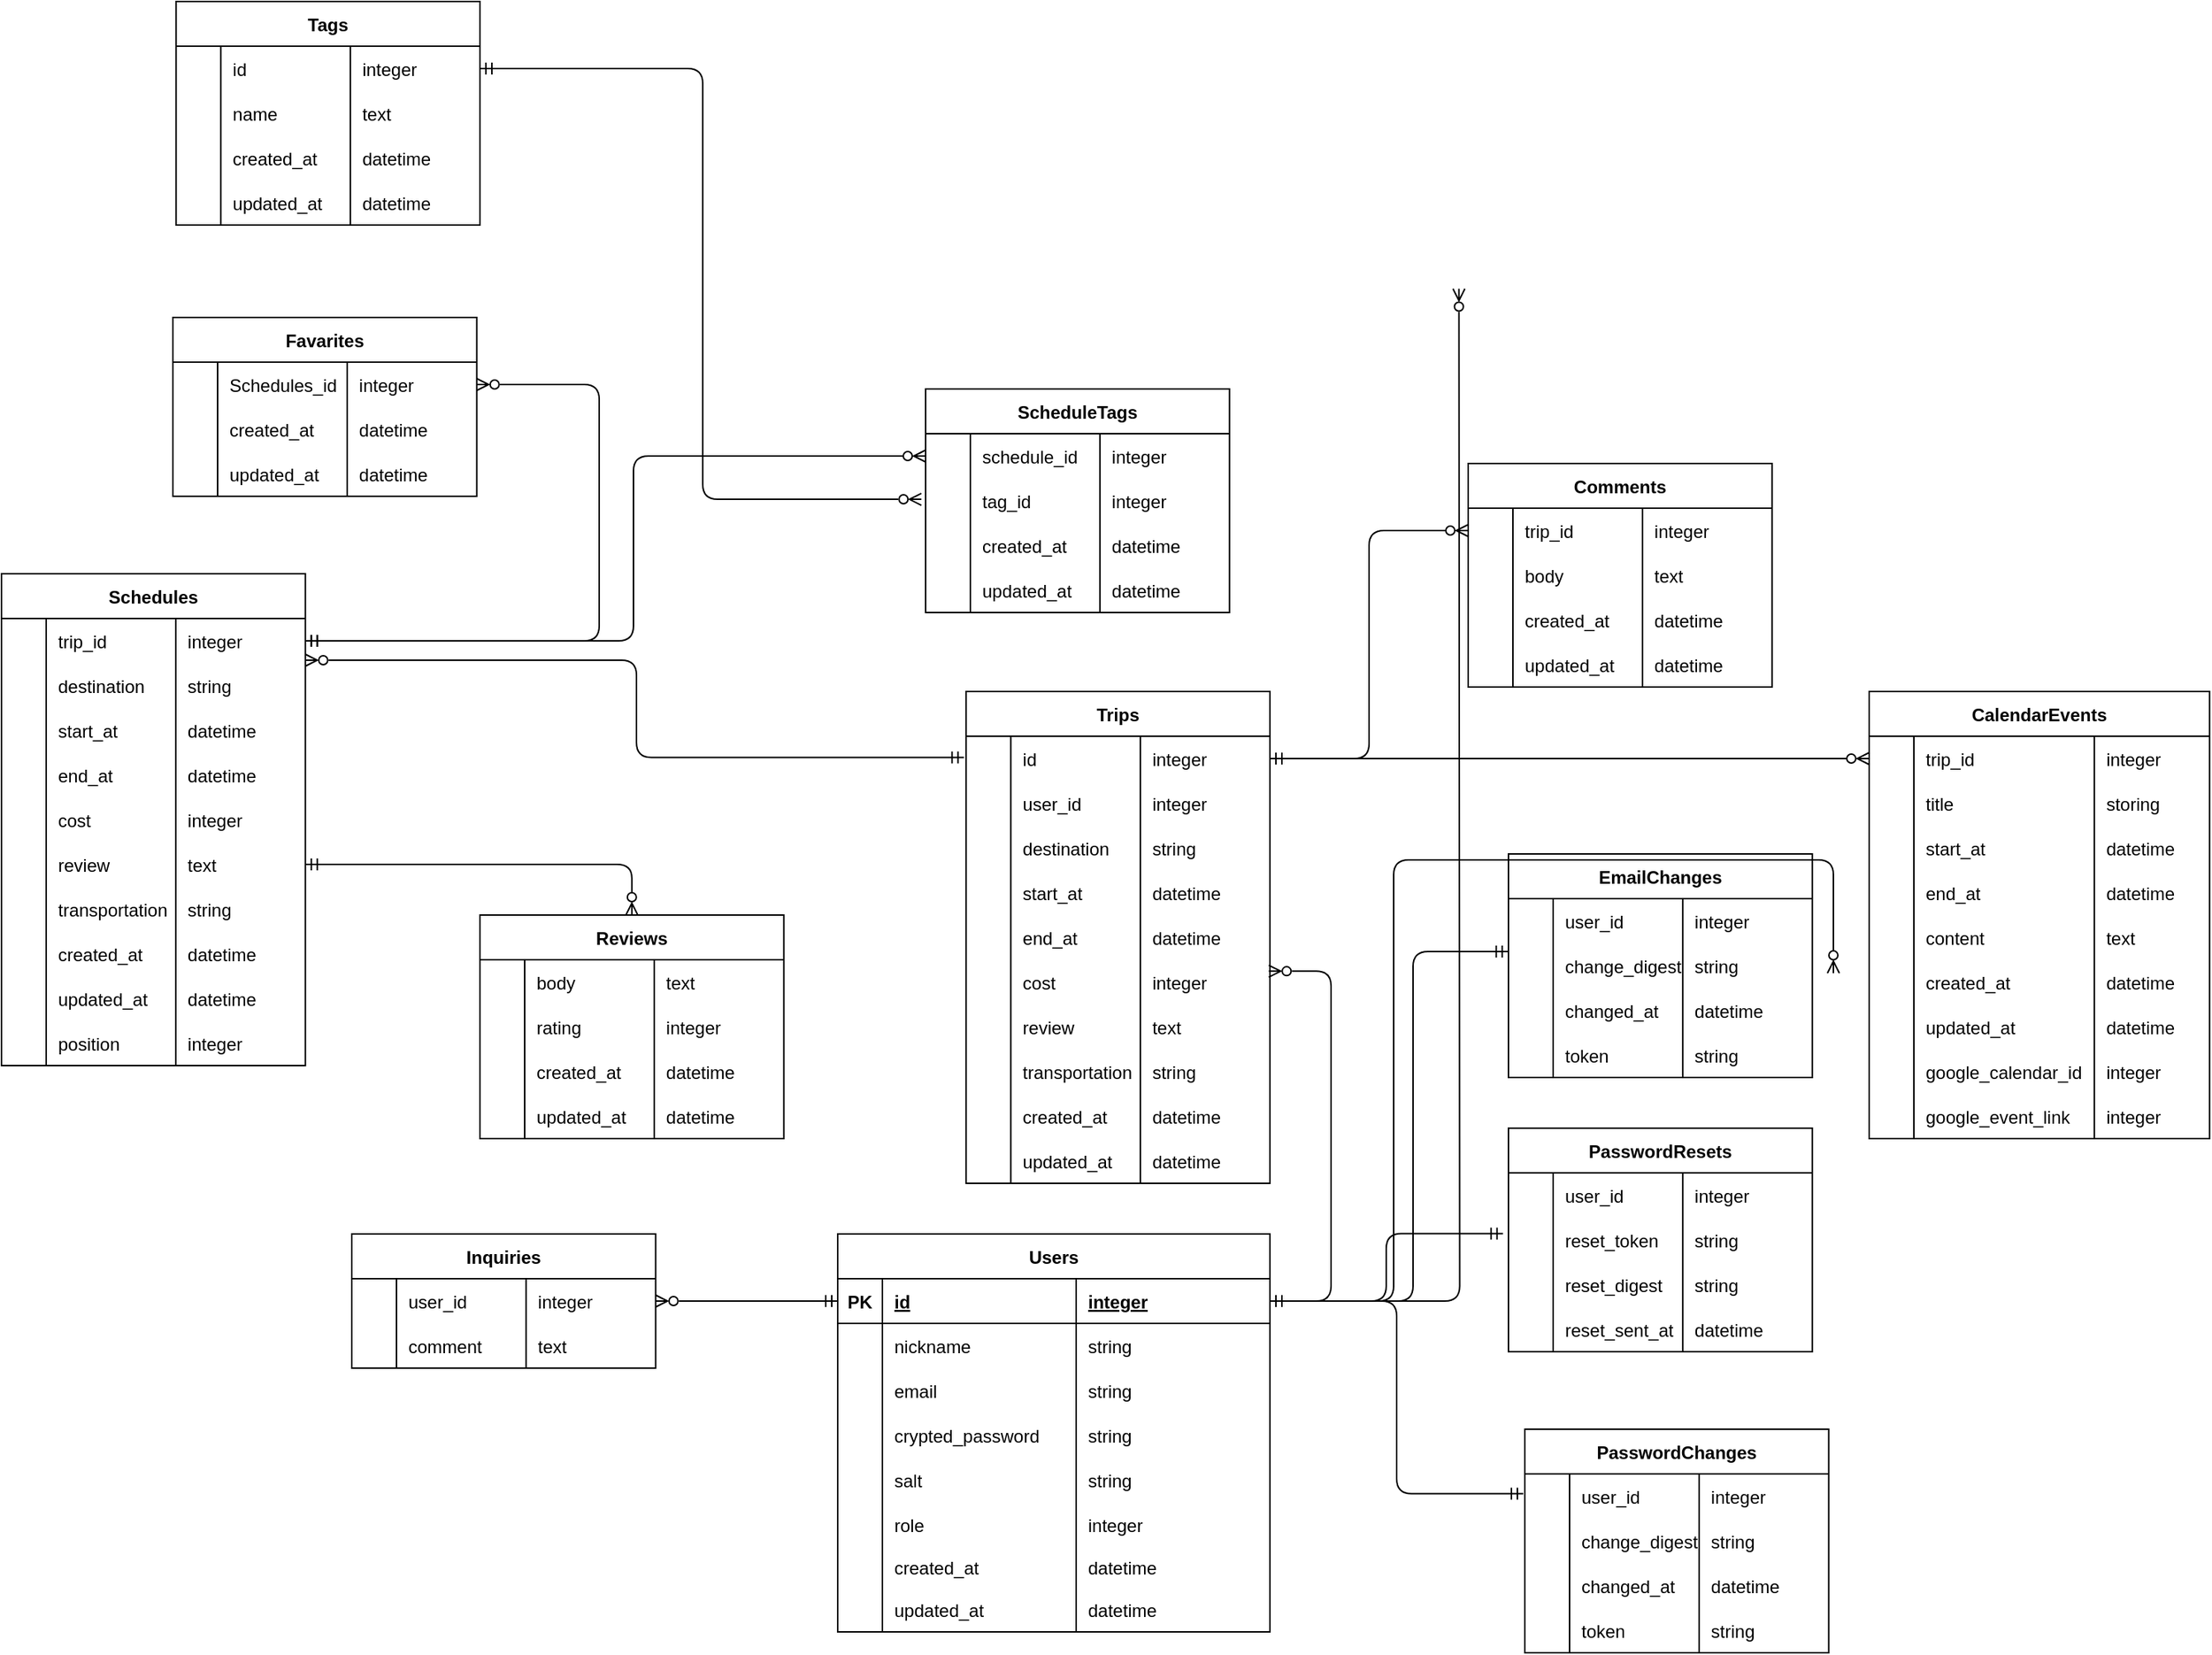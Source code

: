 <mxfile>
    <diagram id="v-TKiS4WgpWxif_GF4jR" name="ページ1">
        <mxGraphModel dx="2057" dy="1702" grid="0" gridSize="10" guides="1" tooltips="1" connect="0" arrows="1" fold="1" page="0" pageScale="1" pageWidth="827" pageHeight="1169" math="0" shadow="0">
            <root>
                <mxCell id="0"/>
                <mxCell id="1" parent="0"/>
                <mxCell id="2" value="Users" style="shape=table;startSize=30;container=1;collapsible=1;childLayout=tableLayout;fixedRows=1;rowLines=0;fontStyle=1;align=center;resizeLast=1;" parent="1" vertex="1">
                    <mxGeometry x="-151" y="82" width="290" height="267" as="geometry"/>
                </mxCell>
                <mxCell id="3" value="" style="shape=tableRow;horizontal=0;startSize=0;swimlaneHead=0;swimlaneBody=0;fillColor=none;collapsible=0;dropTarget=0;points=[[0,0.5],[1,0.5]];portConstraint=eastwest;top=0;left=0;right=0;bottom=1;" parent="2" vertex="1">
                    <mxGeometry y="30" width="290" height="30" as="geometry"/>
                </mxCell>
                <mxCell id="4" value="PK" style="shape=partialRectangle;connectable=0;fillColor=none;top=0;left=0;bottom=0;right=0;fontStyle=1;overflow=hidden;" parent="3" vertex="1">
                    <mxGeometry width="30" height="30" as="geometry">
                        <mxRectangle width="30" height="30" as="alternateBounds"/>
                    </mxGeometry>
                </mxCell>
                <mxCell id="5" value="id" style="shape=partialRectangle;connectable=0;fillColor=none;top=0;left=0;bottom=0;right=0;align=left;spacingLeft=6;fontStyle=5;overflow=hidden;" parent="3" vertex="1">
                    <mxGeometry x="30" width="130" height="30" as="geometry">
                        <mxRectangle width="130" height="30" as="alternateBounds"/>
                    </mxGeometry>
                </mxCell>
                <mxCell id="418" value="integer" style="shape=partialRectangle;connectable=0;fillColor=none;top=0;left=0;bottom=0;right=0;align=left;spacingLeft=6;fontStyle=5;overflow=hidden;" parent="3" vertex="1">
                    <mxGeometry x="160" width="130" height="30" as="geometry">
                        <mxRectangle width="130" height="30" as="alternateBounds"/>
                    </mxGeometry>
                </mxCell>
                <mxCell id="6" value="" style="shape=tableRow;horizontal=0;startSize=0;swimlaneHead=0;swimlaneBody=0;fillColor=none;collapsible=0;dropTarget=0;points=[[0,0.5],[1,0.5]];portConstraint=eastwest;top=0;left=0;right=0;bottom=0;" parent="2" vertex="1">
                    <mxGeometry y="60" width="290" height="30" as="geometry"/>
                </mxCell>
                <mxCell id="7" value="" style="shape=partialRectangle;connectable=0;fillColor=none;top=0;left=0;bottom=0;right=0;editable=1;overflow=hidden;" parent="6" vertex="1">
                    <mxGeometry width="30" height="30" as="geometry">
                        <mxRectangle width="30" height="30" as="alternateBounds"/>
                    </mxGeometry>
                </mxCell>
                <mxCell id="8" value="nickname" style="shape=partialRectangle;connectable=0;fillColor=none;top=0;left=0;bottom=0;right=0;align=left;spacingLeft=6;overflow=hidden;" parent="6" vertex="1">
                    <mxGeometry x="30" width="130" height="30" as="geometry">
                        <mxRectangle width="130" height="30" as="alternateBounds"/>
                    </mxGeometry>
                </mxCell>
                <mxCell id="419" value="string" style="shape=partialRectangle;connectable=0;fillColor=none;top=0;left=0;bottom=0;right=0;align=left;spacingLeft=6;overflow=hidden;" parent="6" vertex="1">
                    <mxGeometry x="160" width="130" height="30" as="geometry">
                        <mxRectangle width="130" height="30" as="alternateBounds"/>
                    </mxGeometry>
                </mxCell>
                <mxCell id="380" value="" style="shape=tableRow;horizontal=0;startSize=0;swimlaneHead=0;swimlaneBody=0;fillColor=none;collapsible=0;dropTarget=0;points=[[0,0.5],[1,0.5]];portConstraint=eastwest;top=0;left=0;right=0;bottom=0;" parent="2" vertex="1">
                    <mxGeometry y="90" width="290" height="30" as="geometry"/>
                </mxCell>
                <mxCell id="381" value="" style="shape=partialRectangle;connectable=0;fillColor=none;top=0;left=0;bottom=0;right=0;editable=1;overflow=hidden;" parent="380" vertex="1">
                    <mxGeometry width="30" height="30" as="geometry">
                        <mxRectangle width="30" height="30" as="alternateBounds"/>
                    </mxGeometry>
                </mxCell>
                <mxCell id="382" value="email" style="shape=partialRectangle;connectable=0;fillColor=none;top=0;left=0;bottom=0;right=0;align=left;spacingLeft=6;overflow=hidden;" parent="380" vertex="1">
                    <mxGeometry x="30" width="130" height="30" as="geometry">
                        <mxRectangle width="130" height="30" as="alternateBounds"/>
                    </mxGeometry>
                </mxCell>
                <mxCell id="420" value="string" style="shape=partialRectangle;connectable=0;fillColor=none;top=0;left=0;bottom=0;right=0;align=left;spacingLeft=6;overflow=hidden;" parent="380" vertex="1">
                    <mxGeometry x="160" width="130" height="30" as="geometry">
                        <mxRectangle width="130" height="30" as="alternateBounds"/>
                    </mxGeometry>
                </mxCell>
                <mxCell id="94" value="" style="shape=tableRow;horizontal=0;startSize=0;swimlaneHead=0;swimlaneBody=0;fillColor=none;collapsible=0;dropTarget=0;points=[[0,0.5],[1,0.5]];portConstraint=eastwest;top=0;left=0;right=0;bottom=0;" parent="2" vertex="1">
                    <mxGeometry y="120" width="290" height="30" as="geometry"/>
                </mxCell>
                <mxCell id="95" value="" style="shape=partialRectangle;connectable=0;fillColor=none;top=0;left=0;bottom=0;right=0;editable=1;overflow=hidden;" parent="94" vertex="1">
                    <mxGeometry width="30" height="30" as="geometry">
                        <mxRectangle width="30" height="30" as="alternateBounds"/>
                    </mxGeometry>
                </mxCell>
                <mxCell id="96" value="crypted_password" style="shape=partialRectangle;connectable=0;fillColor=none;top=0;left=0;bottom=0;right=0;align=left;spacingLeft=6;overflow=hidden;" parent="94" vertex="1">
                    <mxGeometry x="30" width="130" height="30" as="geometry">
                        <mxRectangle width="130" height="30" as="alternateBounds"/>
                    </mxGeometry>
                </mxCell>
                <mxCell id="424" value="string" style="shape=partialRectangle;connectable=0;fillColor=none;top=0;left=0;bottom=0;right=0;align=left;spacingLeft=6;overflow=hidden;" parent="94" vertex="1">
                    <mxGeometry x="160" width="130" height="30" as="geometry">
                        <mxRectangle width="130" height="30" as="alternateBounds"/>
                    </mxGeometry>
                </mxCell>
                <mxCell id="102" value="" style="shape=tableRow;horizontal=0;startSize=0;swimlaneHead=0;swimlaneBody=0;fillColor=none;collapsible=0;dropTarget=0;points=[[0,0.5],[1,0.5]];portConstraint=eastwest;top=0;left=0;right=0;bottom=0;" parent="2" vertex="1">
                    <mxGeometry y="150" width="290" height="30" as="geometry"/>
                </mxCell>
                <mxCell id="103" value="" style="shape=partialRectangle;connectable=0;fillColor=none;top=0;left=0;bottom=0;right=0;editable=1;overflow=hidden;" parent="102" vertex="1">
                    <mxGeometry width="30" height="30" as="geometry">
                        <mxRectangle width="30" height="30" as="alternateBounds"/>
                    </mxGeometry>
                </mxCell>
                <mxCell id="104" value="salt" style="shape=partialRectangle;connectable=0;fillColor=none;top=0;left=0;bottom=0;right=0;align=left;spacingLeft=6;overflow=hidden;" parent="102" vertex="1">
                    <mxGeometry x="30" width="130" height="30" as="geometry">
                        <mxRectangle width="130" height="30" as="alternateBounds"/>
                    </mxGeometry>
                </mxCell>
                <mxCell id="425" value="string" style="shape=partialRectangle;connectable=0;fillColor=none;top=0;left=0;bottom=0;right=0;align=left;spacingLeft=6;overflow=hidden;" parent="102" vertex="1">
                    <mxGeometry x="160" width="130" height="30" as="geometry">
                        <mxRectangle width="130" height="30" as="alternateBounds"/>
                    </mxGeometry>
                </mxCell>
                <mxCell id="878" style="shape=tableRow;horizontal=0;startSize=0;swimlaneHead=0;swimlaneBody=0;fillColor=none;collapsible=0;dropTarget=0;points=[[0,0.5],[1,0.5]];portConstraint=eastwest;top=0;left=0;right=0;bottom=0;" parent="2" vertex="1">
                    <mxGeometry y="180" width="290" height="30" as="geometry"/>
                </mxCell>
                <mxCell id="879" style="shape=partialRectangle;connectable=0;fillColor=none;top=0;left=0;bottom=0;right=0;editable=1;overflow=hidden;" parent="878" vertex="1">
                    <mxGeometry width="30" height="30" as="geometry">
                        <mxRectangle width="30" height="30" as="alternateBounds"/>
                    </mxGeometry>
                </mxCell>
                <mxCell id="880" value="role" style="shape=partialRectangle;connectable=0;fillColor=none;top=0;left=0;bottom=0;right=0;align=left;spacingLeft=6;overflow=hidden;" parent="878" vertex="1">
                    <mxGeometry x="30" width="130" height="30" as="geometry">
                        <mxRectangle width="130" height="30" as="alternateBounds"/>
                    </mxGeometry>
                </mxCell>
                <mxCell id="881" value="integer" style="shape=partialRectangle;connectable=0;fillColor=none;top=0;left=0;bottom=0;right=0;align=left;spacingLeft=6;overflow=hidden;" parent="878" vertex="1">
                    <mxGeometry x="160" width="130" height="30" as="geometry">
                        <mxRectangle width="130" height="30" as="alternateBounds"/>
                    </mxGeometry>
                </mxCell>
                <mxCell id="98" value="" style="shape=tableRow;horizontal=0;startSize=0;swimlaneHead=0;swimlaneBody=0;fillColor=none;collapsible=0;dropTarget=0;points=[[0,0.5],[1,0.5]];portConstraint=eastwest;top=0;left=0;right=0;bottom=0;" parent="2" vertex="1">
                    <mxGeometry y="210" width="290" height="27" as="geometry"/>
                </mxCell>
                <mxCell id="99" value="" style="shape=partialRectangle;connectable=0;fillColor=none;top=0;left=0;bottom=0;right=0;editable=1;overflow=hidden;" parent="98" vertex="1">
                    <mxGeometry width="30" height="27" as="geometry">
                        <mxRectangle width="30" height="27" as="alternateBounds"/>
                    </mxGeometry>
                </mxCell>
                <mxCell id="100" value="created_at" style="shape=partialRectangle;connectable=0;fillColor=none;top=0;left=0;bottom=0;right=0;align=left;spacingLeft=6;overflow=hidden;" parent="98" vertex="1">
                    <mxGeometry x="30" width="130" height="27" as="geometry">
                        <mxRectangle width="130" height="27" as="alternateBounds"/>
                    </mxGeometry>
                </mxCell>
                <mxCell id="426" value="datetime" style="shape=partialRectangle;connectable=0;fillColor=none;top=0;left=0;bottom=0;right=0;align=left;spacingLeft=6;overflow=hidden;" parent="98" vertex="1">
                    <mxGeometry x="160" width="130" height="27" as="geometry">
                        <mxRectangle width="130" height="27" as="alternateBounds"/>
                    </mxGeometry>
                </mxCell>
                <mxCell id="304" value="" style="shape=tableRow;horizontal=0;startSize=0;swimlaneHead=0;swimlaneBody=0;fillColor=none;collapsible=0;dropTarget=0;points=[[0,0.5],[1,0.5]];portConstraint=eastwest;top=0;left=0;right=0;bottom=0;" parent="2" vertex="1">
                    <mxGeometry y="237" width="290" height="30" as="geometry"/>
                </mxCell>
                <mxCell id="305" value="" style="shape=partialRectangle;connectable=0;fillColor=none;top=0;left=0;bottom=0;right=0;editable=1;overflow=hidden;" parent="304" vertex="1">
                    <mxGeometry width="30" height="30" as="geometry">
                        <mxRectangle width="30" height="30" as="alternateBounds"/>
                    </mxGeometry>
                </mxCell>
                <mxCell id="306" value="updated_at" style="shape=partialRectangle;connectable=0;fillColor=none;top=0;left=0;bottom=0;right=0;align=left;spacingLeft=6;overflow=hidden;" parent="304" vertex="1">
                    <mxGeometry x="30" width="130" height="30" as="geometry">
                        <mxRectangle width="130" height="30" as="alternateBounds"/>
                    </mxGeometry>
                </mxCell>
                <mxCell id="427" value="datetime" style="shape=partialRectangle;connectable=0;fillColor=none;top=0;left=0;bottom=0;right=0;align=left;spacingLeft=6;overflow=hidden;" parent="304" vertex="1">
                    <mxGeometry x="160" width="130" height="30" as="geometry">
                        <mxRectangle width="130" height="30" as="alternateBounds"/>
                    </mxGeometry>
                </mxCell>
                <mxCell id="105" value="Trips" style="shape=table;startSize=30;container=1;collapsible=1;childLayout=tableLayout;fixedRows=1;rowLines=0;fontStyle=1;align=center;resizeLast=1;" parent="1" vertex="1">
                    <mxGeometry x="-64.85" y="-282" width="203.849" height="330" as="geometry">
                        <mxRectangle x="300" y="80" width="70" height="30" as="alternateBounds"/>
                    </mxGeometry>
                </mxCell>
                <mxCell id="893" style="shape=tableRow;horizontal=0;startSize=0;swimlaneHead=0;swimlaneBody=0;fillColor=none;collapsible=0;dropTarget=0;points=[[0,0.5],[1,0.5]];portConstraint=eastwest;top=0;left=0;right=0;bottom=0;" parent="105" vertex="1">
                    <mxGeometry y="30" width="203.849" height="30" as="geometry"/>
                </mxCell>
                <mxCell id="894" style="shape=partialRectangle;connectable=0;fillColor=none;top=0;left=0;bottom=0;right=0;editable=1;overflow=hidden;" parent="893" vertex="1">
                    <mxGeometry width="30" height="30" as="geometry">
                        <mxRectangle width="30" height="30" as="alternateBounds"/>
                    </mxGeometry>
                </mxCell>
                <mxCell id="895" value="id" style="shape=partialRectangle;connectable=0;fillColor=none;top=0;left=0;bottom=0;right=0;align=left;spacingLeft=6;overflow=hidden;" parent="893" vertex="1">
                    <mxGeometry x="30" width="86.924" height="30" as="geometry">
                        <mxRectangle width="86.924" height="30" as="alternateBounds"/>
                    </mxGeometry>
                </mxCell>
                <mxCell id="896" value="integer" style="shape=partialRectangle;connectable=0;fillColor=none;top=0;left=0;bottom=0;right=0;align=left;spacingLeft=6;overflow=hidden;" parent="893" vertex="1">
                    <mxGeometry x="116.924" width="86.924" height="30" as="geometry">
                        <mxRectangle width="86.924" height="30" as="alternateBounds"/>
                    </mxGeometry>
                </mxCell>
                <mxCell id="563" style="shape=tableRow;horizontal=0;startSize=0;swimlaneHead=0;swimlaneBody=0;fillColor=none;collapsible=0;dropTarget=0;points=[[0,0.5],[1,0.5]];portConstraint=eastwest;top=0;left=0;right=0;bottom=0;" parent="105" vertex="1">
                    <mxGeometry y="60" width="203.849" height="30" as="geometry"/>
                </mxCell>
                <mxCell id="564" style="shape=partialRectangle;connectable=0;fillColor=none;top=0;left=0;bottom=0;right=0;editable=1;overflow=hidden;" parent="563" vertex="1">
                    <mxGeometry width="30" height="30" as="geometry">
                        <mxRectangle width="30" height="30" as="alternateBounds"/>
                    </mxGeometry>
                </mxCell>
                <mxCell id="565" value="user_id" style="shape=partialRectangle;connectable=0;fillColor=none;top=0;left=0;bottom=0;right=0;align=left;spacingLeft=6;overflow=hidden;" parent="563" vertex="1">
                    <mxGeometry x="30" width="86.924" height="30" as="geometry">
                        <mxRectangle width="86.924" height="30" as="alternateBounds"/>
                    </mxGeometry>
                </mxCell>
                <mxCell id="566" value="integer" style="shape=partialRectangle;connectable=0;fillColor=none;top=0;left=0;bottom=0;right=0;align=left;spacingLeft=6;overflow=hidden;" parent="563" vertex="1">
                    <mxGeometry x="116.924" width="86.924" height="30" as="geometry">
                        <mxRectangle width="86.924" height="30" as="alternateBounds"/>
                    </mxGeometry>
                </mxCell>
                <mxCell id="109" value="" style="shape=tableRow;horizontal=0;startSize=0;swimlaneHead=0;swimlaneBody=0;fillColor=none;collapsible=0;dropTarget=0;points=[[0,0.5],[1,0.5]];portConstraint=eastwest;top=0;left=0;right=0;bottom=0;" parent="105" vertex="1">
                    <mxGeometry y="90" width="203.849" height="30" as="geometry"/>
                </mxCell>
                <mxCell id="110" value="" style="shape=partialRectangle;connectable=0;fillColor=none;top=0;left=0;bottom=0;right=0;editable=1;overflow=hidden;" parent="109" vertex="1">
                    <mxGeometry width="30" height="30" as="geometry">
                        <mxRectangle width="30" height="30" as="alternateBounds"/>
                    </mxGeometry>
                </mxCell>
                <mxCell id="111" value="destination" style="shape=partialRectangle;connectable=0;fillColor=none;top=0;left=0;bottom=0;right=0;align=left;spacingLeft=6;overflow=hidden;" parent="109" vertex="1">
                    <mxGeometry x="30" width="86.924" height="30" as="geometry">
                        <mxRectangle width="86.924" height="30" as="alternateBounds"/>
                    </mxGeometry>
                </mxCell>
                <mxCell id="429" value="string" style="shape=partialRectangle;connectable=0;fillColor=none;top=0;left=0;bottom=0;right=0;align=left;spacingLeft=6;overflow=hidden;" parent="109" vertex="1">
                    <mxGeometry x="116.924" width="86.924" height="30" as="geometry">
                        <mxRectangle width="86.924" height="30" as="alternateBounds"/>
                    </mxGeometry>
                </mxCell>
                <mxCell id="112" value="" style="shape=tableRow;horizontal=0;startSize=0;swimlaneHead=0;swimlaneBody=0;fillColor=none;collapsible=0;dropTarget=0;points=[[0,0.5],[1,0.5]];portConstraint=eastwest;top=0;left=0;right=0;bottom=0;" parent="105" vertex="1">
                    <mxGeometry y="120" width="203.849" height="30" as="geometry"/>
                </mxCell>
                <mxCell id="113" value="" style="shape=partialRectangle;connectable=0;fillColor=none;top=0;left=0;bottom=0;right=0;editable=1;overflow=hidden;" parent="112" vertex="1">
                    <mxGeometry width="30" height="30" as="geometry">
                        <mxRectangle width="30" height="30" as="alternateBounds"/>
                    </mxGeometry>
                </mxCell>
                <mxCell id="114" value="start_at" style="shape=partialRectangle;connectable=0;fillColor=none;top=0;left=0;bottom=0;right=0;align=left;spacingLeft=6;overflow=hidden;" parent="112" vertex="1">
                    <mxGeometry x="30" width="86.924" height="30" as="geometry">
                        <mxRectangle width="86.924" height="30" as="alternateBounds"/>
                    </mxGeometry>
                </mxCell>
                <mxCell id="430" value="datetime" style="shape=partialRectangle;connectable=0;fillColor=none;top=0;left=0;bottom=0;right=0;align=left;spacingLeft=6;overflow=hidden;" parent="112" vertex="1">
                    <mxGeometry x="116.924" width="86.924" height="30" as="geometry">
                        <mxRectangle width="86.924" height="30" as="alternateBounds"/>
                    </mxGeometry>
                </mxCell>
                <mxCell id="531" style="shape=tableRow;horizontal=0;startSize=0;swimlaneHead=0;swimlaneBody=0;fillColor=none;collapsible=0;dropTarget=0;points=[[0,0.5],[1,0.5]];portConstraint=eastwest;top=0;left=0;right=0;bottom=0;" parent="105" vertex="1">
                    <mxGeometry y="150" width="203.849" height="30" as="geometry"/>
                </mxCell>
                <mxCell id="532" style="shape=partialRectangle;connectable=0;fillColor=none;top=0;left=0;bottom=0;right=0;editable=1;overflow=hidden;" parent="531" vertex="1">
                    <mxGeometry width="30" height="30" as="geometry">
                        <mxRectangle width="30" height="30" as="alternateBounds"/>
                    </mxGeometry>
                </mxCell>
                <mxCell id="533" value="end_at" style="shape=partialRectangle;connectable=0;fillColor=none;top=0;left=0;bottom=0;right=0;align=left;spacingLeft=6;overflow=hidden;" parent="531" vertex="1">
                    <mxGeometry x="30" width="86.924" height="30" as="geometry">
                        <mxRectangle width="86.924" height="30" as="alternateBounds"/>
                    </mxGeometry>
                </mxCell>
                <mxCell id="534" value="datetime" style="shape=partialRectangle;connectable=0;fillColor=none;top=0;left=0;bottom=0;right=0;align=left;spacingLeft=6;overflow=hidden;" parent="531" vertex="1">
                    <mxGeometry x="116.924" width="86.924" height="30" as="geometry">
                        <mxRectangle width="86.924" height="30" as="alternateBounds"/>
                    </mxGeometry>
                </mxCell>
                <mxCell id="539" style="shape=tableRow;horizontal=0;startSize=0;swimlaneHead=0;swimlaneBody=0;fillColor=none;collapsible=0;dropTarget=0;points=[[0,0.5],[1,0.5]];portConstraint=eastwest;top=0;left=0;right=0;bottom=0;" parent="105" vertex="1">
                    <mxGeometry y="180" width="203.849" height="30" as="geometry"/>
                </mxCell>
                <mxCell id="540" style="shape=partialRectangle;connectable=0;fillColor=none;top=0;left=0;bottom=0;right=0;editable=1;overflow=hidden;" parent="539" vertex="1">
                    <mxGeometry width="30" height="30" as="geometry">
                        <mxRectangle width="30" height="30" as="alternateBounds"/>
                    </mxGeometry>
                </mxCell>
                <mxCell id="541" value="cost" style="shape=partialRectangle;connectable=0;fillColor=none;top=0;left=0;bottom=0;right=0;align=left;spacingLeft=6;overflow=hidden;" parent="539" vertex="1">
                    <mxGeometry x="30" width="86.924" height="30" as="geometry">
                        <mxRectangle width="86.924" height="30" as="alternateBounds"/>
                    </mxGeometry>
                </mxCell>
                <mxCell id="542" value="integer" style="shape=partialRectangle;connectable=0;fillColor=none;top=0;left=0;bottom=0;right=0;align=left;spacingLeft=6;overflow=hidden;" parent="539" vertex="1">
                    <mxGeometry x="116.924" width="86.924" height="30" as="geometry">
                        <mxRectangle width="86.924" height="30" as="alternateBounds"/>
                    </mxGeometry>
                </mxCell>
                <mxCell id="543" style="shape=tableRow;horizontal=0;startSize=0;swimlaneHead=0;swimlaneBody=0;fillColor=none;collapsible=0;dropTarget=0;points=[[0,0.5],[1,0.5]];portConstraint=eastwest;top=0;left=0;right=0;bottom=0;" parent="105" vertex="1">
                    <mxGeometry y="210" width="203.849" height="30" as="geometry"/>
                </mxCell>
                <mxCell id="544" style="shape=partialRectangle;connectable=0;fillColor=none;top=0;left=0;bottom=0;right=0;editable=1;overflow=hidden;" parent="543" vertex="1">
                    <mxGeometry width="30" height="30" as="geometry">
                        <mxRectangle width="30" height="30" as="alternateBounds"/>
                    </mxGeometry>
                </mxCell>
                <mxCell id="545" value="review" style="shape=partialRectangle;connectable=0;fillColor=none;top=0;left=0;bottom=0;right=0;align=left;spacingLeft=6;overflow=hidden;" parent="543" vertex="1">
                    <mxGeometry x="30" width="86.924" height="30" as="geometry">
                        <mxRectangle width="86.924" height="30" as="alternateBounds"/>
                    </mxGeometry>
                </mxCell>
                <mxCell id="546" value="text" style="shape=partialRectangle;connectable=0;fillColor=none;top=0;left=0;bottom=0;right=0;align=left;spacingLeft=6;overflow=hidden;" parent="543" vertex="1">
                    <mxGeometry x="116.924" width="86.924" height="30" as="geometry">
                        <mxRectangle width="86.924" height="30" as="alternateBounds"/>
                    </mxGeometry>
                </mxCell>
                <mxCell id="547" style="shape=tableRow;horizontal=0;startSize=0;swimlaneHead=0;swimlaneBody=0;fillColor=none;collapsible=0;dropTarget=0;points=[[0,0.5],[1,0.5]];portConstraint=eastwest;top=0;left=0;right=0;bottom=0;" parent="105" vertex="1">
                    <mxGeometry y="240" width="203.849" height="30" as="geometry"/>
                </mxCell>
                <mxCell id="548" style="shape=partialRectangle;connectable=0;fillColor=none;top=0;left=0;bottom=0;right=0;editable=1;overflow=hidden;" parent="547" vertex="1">
                    <mxGeometry width="30" height="30" as="geometry">
                        <mxRectangle width="30" height="30" as="alternateBounds"/>
                    </mxGeometry>
                </mxCell>
                <mxCell id="549" value="transportation" style="shape=partialRectangle;connectable=0;fillColor=none;top=0;left=0;bottom=0;right=0;align=left;spacingLeft=6;overflow=hidden;" parent="547" vertex="1">
                    <mxGeometry x="30" width="86.924" height="30" as="geometry">
                        <mxRectangle width="86.924" height="30" as="alternateBounds"/>
                    </mxGeometry>
                </mxCell>
                <mxCell id="550" value="string" style="shape=partialRectangle;connectable=0;fillColor=none;top=0;left=0;bottom=0;right=0;align=left;spacingLeft=6;overflow=hidden;" parent="547" vertex="1">
                    <mxGeometry x="116.924" width="86.924" height="30" as="geometry">
                        <mxRectangle width="86.924" height="30" as="alternateBounds"/>
                    </mxGeometry>
                </mxCell>
                <mxCell id="555" style="shape=tableRow;horizontal=0;startSize=0;swimlaneHead=0;swimlaneBody=0;fillColor=none;collapsible=0;dropTarget=0;points=[[0,0.5],[1,0.5]];portConstraint=eastwest;top=0;left=0;right=0;bottom=0;" parent="105" vertex="1">
                    <mxGeometry y="270" width="203.849" height="30" as="geometry"/>
                </mxCell>
                <mxCell id="556" style="shape=partialRectangle;connectable=0;fillColor=none;top=0;left=0;bottom=0;right=0;editable=1;overflow=hidden;" parent="555" vertex="1">
                    <mxGeometry width="30" height="30" as="geometry">
                        <mxRectangle width="30" height="30" as="alternateBounds"/>
                    </mxGeometry>
                </mxCell>
                <mxCell id="557" value="created_at" style="shape=partialRectangle;connectable=0;fillColor=none;top=0;left=0;bottom=0;right=0;align=left;spacingLeft=6;overflow=hidden;" parent="555" vertex="1">
                    <mxGeometry x="30" width="86.924" height="30" as="geometry">
                        <mxRectangle width="86.924" height="30" as="alternateBounds"/>
                    </mxGeometry>
                </mxCell>
                <mxCell id="558" value="datetime" style="shape=partialRectangle;connectable=0;fillColor=none;top=0;left=0;bottom=0;right=0;align=left;spacingLeft=6;overflow=hidden;" parent="555" vertex="1">
                    <mxGeometry x="116.924" width="86.924" height="30" as="geometry">
                        <mxRectangle width="86.924" height="30" as="alternateBounds"/>
                    </mxGeometry>
                </mxCell>
                <mxCell id="551" style="shape=tableRow;horizontal=0;startSize=0;swimlaneHead=0;swimlaneBody=0;fillColor=none;collapsible=0;dropTarget=0;points=[[0,0.5],[1,0.5]];portConstraint=eastwest;top=0;left=0;right=0;bottom=0;" parent="105" vertex="1">
                    <mxGeometry y="300" width="203.849" height="30" as="geometry"/>
                </mxCell>
                <mxCell id="552" style="shape=partialRectangle;connectable=0;fillColor=none;top=0;left=0;bottom=0;right=0;editable=1;overflow=hidden;" parent="551" vertex="1">
                    <mxGeometry width="30" height="30" as="geometry">
                        <mxRectangle width="30" height="30" as="alternateBounds"/>
                    </mxGeometry>
                </mxCell>
                <mxCell id="553" value="updated_at" style="shape=partialRectangle;connectable=0;fillColor=none;top=0;left=0;bottom=0;right=0;align=left;spacingLeft=6;overflow=hidden;" parent="551" vertex="1">
                    <mxGeometry x="30" width="86.924" height="30" as="geometry">
                        <mxRectangle width="86.924" height="30" as="alternateBounds"/>
                    </mxGeometry>
                </mxCell>
                <mxCell id="554" value="datetime" style="shape=partialRectangle;connectable=0;fillColor=none;top=0;left=0;bottom=0;right=0;align=left;spacingLeft=6;overflow=hidden;" parent="551" vertex="1">
                    <mxGeometry x="116.924" width="86.924" height="30" as="geometry">
                        <mxRectangle width="86.924" height="30" as="alternateBounds"/>
                    </mxGeometry>
                </mxCell>
                <mxCell id="407" value="" style="edgeStyle=elbowEdgeStyle;fontSize=12;html=1;endArrow=ERzeroToMany;startArrow=ERmandOne;entryX=0.996;entryY=0.256;entryDx=0;entryDy=0;entryPerimeter=0;endFill=0;" parent="1" source="3" target="539" edge="1">
                    <mxGeometry width="100" height="100" relative="1" as="geometry">
                        <mxPoint x="180" y="170" as="sourcePoint"/>
                        <mxPoint x="224" y="38" as="targetPoint"/>
                        <Array as="points">
                            <mxPoint x="180" y="-85"/>
                            <mxPoint x="327" y="374"/>
                            <mxPoint x="260" y="879.99"/>
                        </Array>
                    </mxGeometry>
                </mxCell>
                <mxCell id="496" value="Tags" style="shape=table;startSize=30;container=1;collapsible=1;childLayout=tableLayout;fixedRows=1;rowLines=0;fontStyle=1;align=center;resizeLast=1;" parent="1" vertex="1">
                    <mxGeometry x="-594.85" y="-745" width="203.849" height="150" as="geometry">
                        <mxRectangle x="300" y="80" width="70" height="30" as="alternateBounds"/>
                    </mxGeometry>
                </mxCell>
                <mxCell id="900" style="shape=tableRow;horizontal=0;startSize=0;swimlaneHead=0;swimlaneBody=0;fillColor=none;collapsible=0;dropTarget=0;points=[[0,0.5],[1,0.5]];portConstraint=eastwest;top=0;left=0;right=0;bottom=0;" parent="496" vertex="1">
                    <mxGeometry y="30" width="203.849" height="30" as="geometry"/>
                </mxCell>
                <mxCell id="901" style="shape=partialRectangle;connectable=0;fillColor=none;top=0;left=0;bottom=0;right=0;editable=1;overflow=hidden;" parent="900" vertex="1">
                    <mxGeometry width="30" height="30" as="geometry">
                        <mxRectangle width="30" height="30" as="alternateBounds"/>
                    </mxGeometry>
                </mxCell>
                <mxCell id="902" value="id" style="shape=partialRectangle;connectable=0;fillColor=none;top=0;left=0;bottom=0;right=0;align=left;spacingLeft=6;overflow=hidden;" parent="900" vertex="1">
                    <mxGeometry x="30" width="86.924" height="30" as="geometry">
                        <mxRectangle width="86.924" height="30" as="alternateBounds"/>
                    </mxGeometry>
                </mxCell>
                <mxCell id="903" value="integer" style="shape=partialRectangle;connectable=0;fillColor=none;top=0;left=0;bottom=0;right=0;align=left;spacingLeft=6;overflow=hidden;" parent="900" vertex="1">
                    <mxGeometry x="116.924" width="86.924" height="30" as="geometry">
                        <mxRectangle width="86.924" height="30" as="alternateBounds"/>
                    </mxGeometry>
                </mxCell>
                <mxCell id="497" value="" style="shape=tableRow;horizontal=0;startSize=0;swimlaneHead=0;swimlaneBody=0;fillColor=none;collapsible=0;dropTarget=0;points=[[0,0.5],[1,0.5]];portConstraint=eastwest;top=0;left=0;right=0;bottom=0;" parent="496" vertex="1">
                    <mxGeometry y="60" width="203.849" height="30" as="geometry"/>
                </mxCell>
                <mxCell id="498" value="" style="shape=partialRectangle;connectable=0;fillColor=none;top=0;left=0;bottom=0;right=0;editable=1;overflow=hidden;" parent="497" vertex="1">
                    <mxGeometry width="30" height="30" as="geometry">
                        <mxRectangle width="30" height="30" as="alternateBounds"/>
                    </mxGeometry>
                </mxCell>
                <mxCell id="499" value="name" style="shape=partialRectangle;connectable=0;fillColor=none;top=0;left=0;bottom=0;right=0;align=left;spacingLeft=6;overflow=hidden;" parent="497" vertex="1">
                    <mxGeometry x="30" width="86.924" height="30" as="geometry">
                        <mxRectangle width="86.924" height="30" as="alternateBounds"/>
                    </mxGeometry>
                </mxCell>
                <mxCell id="500" value="text" style="shape=partialRectangle;connectable=0;fillColor=none;top=0;left=0;bottom=0;right=0;align=left;spacingLeft=6;overflow=hidden;" parent="497" vertex="1">
                    <mxGeometry x="116.924" width="86.924" height="30" as="geometry">
                        <mxRectangle width="86.924" height="30" as="alternateBounds"/>
                    </mxGeometry>
                </mxCell>
                <mxCell id="506" style="shape=tableRow;horizontal=0;startSize=0;swimlaneHead=0;swimlaneBody=0;fillColor=none;collapsible=0;dropTarget=0;points=[[0,0.5],[1,0.5]];portConstraint=eastwest;top=0;left=0;right=0;bottom=0;" parent="496" vertex="1">
                    <mxGeometry y="90" width="203.849" height="30" as="geometry"/>
                </mxCell>
                <mxCell id="507" style="shape=partialRectangle;connectable=0;fillColor=none;top=0;left=0;bottom=0;right=0;editable=1;overflow=hidden;" parent="506" vertex="1">
                    <mxGeometry width="30" height="30" as="geometry">
                        <mxRectangle width="30" height="30" as="alternateBounds"/>
                    </mxGeometry>
                </mxCell>
                <mxCell id="508" value="created_at" style="shape=partialRectangle;connectable=0;fillColor=none;top=0;left=0;bottom=0;right=0;align=left;spacingLeft=6;overflow=hidden;" parent="506" vertex="1">
                    <mxGeometry x="30" width="86.924" height="30" as="geometry">
                        <mxRectangle width="86.924" height="30" as="alternateBounds"/>
                    </mxGeometry>
                </mxCell>
                <mxCell id="509" value="datetime" style="shape=partialRectangle;connectable=0;fillColor=none;top=0;left=0;bottom=0;right=0;align=left;spacingLeft=6;overflow=hidden;" parent="506" vertex="1">
                    <mxGeometry x="116.924" width="86.924" height="30" as="geometry">
                        <mxRectangle width="86.924" height="30" as="alternateBounds"/>
                    </mxGeometry>
                </mxCell>
                <mxCell id="501" value="" style="shape=tableRow;horizontal=0;startSize=0;swimlaneHead=0;swimlaneBody=0;fillColor=none;collapsible=0;dropTarget=0;points=[[0,0.5],[1,0.5]];portConstraint=eastwest;top=0;left=0;right=0;bottom=0;" parent="496" vertex="1">
                    <mxGeometry y="120" width="203.849" height="30" as="geometry"/>
                </mxCell>
                <mxCell id="502" value="" style="shape=partialRectangle;connectable=0;fillColor=none;top=0;left=0;bottom=0;right=0;editable=1;overflow=hidden;" parent="501" vertex="1">
                    <mxGeometry width="30" height="30" as="geometry">
                        <mxRectangle width="30" height="30" as="alternateBounds"/>
                    </mxGeometry>
                </mxCell>
                <mxCell id="503" value="updated_at" style="shape=partialRectangle;connectable=0;fillColor=none;top=0;left=0;bottom=0;right=0;align=left;spacingLeft=6;overflow=hidden;" parent="501" vertex="1">
                    <mxGeometry x="30" width="86.924" height="30" as="geometry">
                        <mxRectangle width="86.924" height="30" as="alternateBounds"/>
                    </mxGeometry>
                </mxCell>
                <mxCell id="504" value="datetime" style="shape=partialRectangle;connectable=0;fillColor=none;top=0;left=0;bottom=0;right=0;align=left;spacingLeft=6;overflow=hidden;" parent="501" vertex="1">
                    <mxGeometry x="116.924" width="86.924" height="30" as="geometry">
                        <mxRectangle width="86.924" height="30" as="alternateBounds"/>
                    </mxGeometry>
                </mxCell>
                <mxCell id="510" value="ScheduleTags" style="shape=table;startSize=30;container=1;collapsible=1;childLayout=tableLayout;fixedRows=1;rowLines=0;fontStyle=1;align=center;resizeLast=1;" parent="1" vertex="1">
                    <mxGeometry x="-92" y="-485" width="203.849" height="150" as="geometry">
                        <mxRectangle x="300" y="80" width="70" height="30" as="alternateBounds"/>
                    </mxGeometry>
                </mxCell>
                <mxCell id="511" value="" style="shape=tableRow;horizontal=0;startSize=0;swimlaneHead=0;swimlaneBody=0;fillColor=none;collapsible=0;dropTarget=0;points=[[0,0.5],[1,0.5]];portConstraint=eastwest;top=0;left=0;right=0;bottom=0;" parent="510" vertex="1">
                    <mxGeometry y="30" width="203.849" height="30" as="geometry"/>
                </mxCell>
                <mxCell id="512" value="" style="shape=partialRectangle;connectable=0;fillColor=none;top=0;left=0;bottom=0;right=0;editable=1;overflow=hidden;" parent="511" vertex="1">
                    <mxGeometry width="30" height="30" as="geometry">
                        <mxRectangle width="30" height="30" as="alternateBounds"/>
                    </mxGeometry>
                </mxCell>
                <mxCell id="513" value="schedule_id" style="shape=partialRectangle;connectable=0;fillColor=none;top=0;left=0;bottom=0;right=0;align=left;spacingLeft=6;overflow=hidden;" parent="511" vertex="1">
                    <mxGeometry x="30" width="86.924" height="30" as="geometry">
                        <mxRectangle width="86.924" height="30" as="alternateBounds"/>
                    </mxGeometry>
                </mxCell>
                <mxCell id="514" value="integer" style="shape=partialRectangle;connectable=0;fillColor=none;top=0;left=0;bottom=0;right=0;align=left;spacingLeft=6;overflow=hidden;" parent="511" vertex="1">
                    <mxGeometry x="116.924" width="86.924" height="30" as="geometry">
                        <mxRectangle width="86.924" height="30" as="alternateBounds"/>
                    </mxGeometry>
                </mxCell>
                <mxCell id="523" style="shape=tableRow;horizontal=0;startSize=0;swimlaneHead=0;swimlaneBody=0;fillColor=none;collapsible=0;dropTarget=0;points=[[0,0.5],[1,0.5]];portConstraint=eastwest;top=0;left=0;right=0;bottom=0;" parent="510" vertex="1">
                    <mxGeometry y="60" width="203.849" height="30" as="geometry"/>
                </mxCell>
                <mxCell id="524" style="shape=partialRectangle;connectable=0;fillColor=none;top=0;left=0;bottom=0;right=0;editable=1;overflow=hidden;" parent="523" vertex="1">
                    <mxGeometry width="30" height="30" as="geometry">
                        <mxRectangle width="30" height="30" as="alternateBounds"/>
                    </mxGeometry>
                </mxCell>
                <mxCell id="525" value="tag_id" style="shape=partialRectangle;connectable=0;fillColor=none;top=0;left=0;bottom=0;right=0;align=left;spacingLeft=6;overflow=hidden;" parent="523" vertex="1">
                    <mxGeometry x="30" width="86.924" height="30" as="geometry">
                        <mxRectangle width="86.924" height="30" as="alternateBounds"/>
                    </mxGeometry>
                </mxCell>
                <mxCell id="526" value="integer" style="shape=partialRectangle;connectable=0;fillColor=none;top=0;left=0;bottom=0;right=0;align=left;spacingLeft=6;overflow=hidden;" parent="523" vertex="1">
                    <mxGeometry x="116.924" width="86.924" height="30" as="geometry">
                        <mxRectangle width="86.924" height="30" as="alternateBounds"/>
                    </mxGeometry>
                </mxCell>
                <mxCell id="515" style="shape=tableRow;horizontal=0;startSize=0;swimlaneHead=0;swimlaneBody=0;fillColor=none;collapsible=0;dropTarget=0;points=[[0,0.5],[1,0.5]];portConstraint=eastwest;top=0;left=0;right=0;bottom=0;" parent="510" vertex="1">
                    <mxGeometry y="90" width="203.849" height="30" as="geometry"/>
                </mxCell>
                <mxCell id="516" style="shape=partialRectangle;connectable=0;fillColor=none;top=0;left=0;bottom=0;right=0;editable=1;overflow=hidden;" parent="515" vertex="1">
                    <mxGeometry width="30" height="30" as="geometry">
                        <mxRectangle width="30" height="30" as="alternateBounds"/>
                    </mxGeometry>
                </mxCell>
                <mxCell id="517" value="created_at" style="shape=partialRectangle;connectable=0;fillColor=none;top=0;left=0;bottom=0;right=0;align=left;spacingLeft=6;overflow=hidden;" parent="515" vertex="1">
                    <mxGeometry x="30" width="86.924" height="30" as="geometry">
                        <mxRectangle width="86.924" height="30" as="alternateBounds"/>
                    </mxGeometry>
                </mxCell>
                <mxCell id="518" value="datetime" style="shape=partialRectangle;connectable=0;fillColor=none;top=0;left=0;bottom=0;right=0;align=left;spacingLeft=6;overflow=hidden;" parent="515" vertex="1">
                    <mxGeometry x="116.924" width="86.924" height="30" as="geometry">
                        <mxRectangle width="86.924" height="30" as="alternateBounds"/>
                    </mxGeometry>
                </mxCell>
                <mxCell id="519" value="" style="shape=tableRow;horizontal=0;startSize=0;swimlaneHead=0;swimlaneBody=0;fillColor=none;collapsible=0;dropTarget=0;points=[[0,0.5],[1,0.5]];portConstraint=eastwest;top=0;left=0;right=0;bottom=0;" parent="510" vertex="1">
                    <mxGeometry y="120" width="203.849" height="30" as="geometry"/>
                </mxCell>
                <mxCell id="520" value="" style="shape=partialRectangle;connectable=0;fillColor=none;top=0;left=0;bottom=0;right=0;editable=1;overflow=hidden;" parent="519" vertex="1">
                    <mxGeometry width="30" height="30" as="geometry">
                        <mxRectangle width="30" height="30" as="alternateBounds"/>
                    </mxGeometry>
                </mxCell>
                <mxCell id="521" value="updated_at" style="shape=partialRectangle;connectable=0;fillColor=none;top=0;left=0;bottom=0;right=0;align=left;spacingLeft=6;overflow=hidden;" parent="519" vertex="1">
                    <mxGeometry x="30" width="86.924" height="30" as="geometry">
                        <mxRectangle width="86.924" height="30" as="alternateBounds"/>
                    </mxGeometry>
                </mxCell>
                <mxCell id="522" value="datetime" style="shape=partialRectangle;connectable=0;fillColor=none;top=0;left=0;bottom=0;right=0;align=left;spacingLeft=6;overflow=hidden;" parent="519" vertex="1">
                    <mxGeometry x="116.924" width="86.924" height="30" as="geometry">
                        <mxRectangle width="86.924" height="30" as="alternateBounds"/>
                    </mxGeometry>
                </mxCell>
                <mxCell id="568" value="Reviews" style="shape=table;startSize=30;container=1;collapsible=1;childLayout=tableLayout;fixedRows=1;rowLines=0;fontStyle=1;align=center;resizeLast=1;" parent="1" vertex="1">
                    <mxGeometry x="-391" y="-132" width="203.849" height="150" as="geometry">
                        <mxRectangle x="300" y="80" width="70" height="30" as="alternateBounds"/>
                    </mxGeometry>
                </mxCell>
                <mxCell id="569" value="" style="shape=tableRow;horizontal=0;startSize=0;swimlaneHead=0;swimlaneBody=0;fillColor=none;collapsible=0;dropTarget=0;points=[[0,0.5],[1,0.5]];portConstraint=eastwest;top=0;left=0;right=0;bottom=0;" parent="568" vertex="1">
                    <mxGeometry y="30" width="203.849" height="30" as="geometry"/>
                </mxCell>
                <mxCell id="570" value="" style="shape=partialRectangle;connectable=0;fillColor=none;top=0;left=0;bottom=0;right=0;editable=1;overflow=hidden;" parent="569" vertex="1">
                    <mxGeometry width="30" height="30" as="geometry">
                        <mxRectangle width="30" height="30" as="alternateBounds"/>
                    </mxGeometry>
                </mxCell>
                <mxCell id="571" value="body" style="shape=partialRectangle;connectable=0;fillColor=none;top=0;left=0;bottom=0;right=0;align=left;spacingLeft=6;overflow=hidden;" parent="569" vertex="1">
                    <mxGeometry x="30" width="86.924" height="30" as="geometry">
                        <mxRectangle width="86.924" height="30" as="alternateBounds"/>
                    </mxGeometry>
                </mxCell>
                <mxCell id="572" value="text" style="shape=partialRectangle;connectable=0;fillColor=none;top=0;left=0;bottom=0;right=0;align=left;spacingLeft=6;overflow=hidden;" parent="569" vertex="1">
                    <mxGeometry x="116.924" width="86.924" height="30" as="geometry">
                        <mxRectangle width="86.924" height="30" as="alternateBounds"/>
                    </mxGeometry>
                </mxCell>
                <mxCell id="573" style="shape=tableRow;horizontal=0;startSize=0;swimlaneHead=0;swimlaneBody=0;fillColor=none;collapsible=0;dropTarget=0;points=[[0,0.5],[1,0.5]];portConstraint=eastwest;top=0;left=0;right=0;bottom=0;" parent="568" vertex="1">
                    <mxGeometry y="60" width="203.849" height="30" as="geometry"/>
                </mxCell>
                <mxCell id="574" style="shape=partialRectangle;connectable=0;fillColor=none;top=0;left=0;bottom=0;right=0;editable=1;overflow=hidden;" parent="573" vertex="1">
                    <mxGeometry width="30" height="30" as="geometry">
                        <mxRectangle width="30" height="30" as="alternateBounds"/>
                    </mxGeometry>
                </mxCell>
                <mxCell id="575" value="rating" style="shape=partialRectangle;connectable=0;fillColor=none;top=0;left=0;bottom=0;right=0;align=left;spacingLeft=6;overflow=hidden;" parent="573" vertex="1">
                    <mxGeometry x="30" width="86.924" height="30" as="geometry">
                        <mxRectangle width="86.924" height="30" as="alternateBounds"/>
                    </mxGeometry>
                </mxCell>
                <mxCell id="576" value="integer" style="shape=partialRectangle;connectable=0;fillColor=none;top=0;left=0;bottom=0;right=0;align=left;spacingLeft=6;overflow=hidden;" parent="573" vertex="1">
                    <mxGeometry x="116.924" width="86.924" height="30" as="geometry">
                        <mxRectangle width="86.924" height="30" as="alternateBounds"/>
                    </mxGeometry>
                </mxCell>
                <mxCell id="577" style="shape=tableRow;horizontal=0;startSize=0;swimlaneHead=0;swimlaneBody=0;fillColor=none;collapsible=0;dropTarget=0;points=[[0,0.5],[1,0.5]];portConstraint=eastwest;top=0;left=0;right=0;bottom=0;" parent="568" vertex="1">
                    <mxGeometry y="90" width="203.849" height="30" as="geometry"/>
                </mxCell>
                <mxCell id="578" style="shape=partialRectangle;connectable=0;fillColor=none;top=0;left=0;bottom=0;right=0;editable=1;overflow=hidden;" parent="577" vertex="1">
                    <mxGeometry width="30" height="30" as="geometry">
                        <mxRectangle width="30" height="30" as="alternateBounds"/>
                    </mxGeometry>
                </mxCell>
                <mxCell id="579" value="created_at" style="shape=partialRectangle;connectable=0;fillColor=none;top=0;left=0;bottom=0;right=0;align=left;spacingLeft=6;overflow=hidden;" parent="577" vertex="1">
                    <mxGeometry x="30" width="86.924" height="30" as="geometry">
                        <mxRectangle width="86.924" height="30" as="alternateBounds"/>
                    </mxGeometry>
                </mxCell>
                <mxCell id="580" value="datetime" style="shape=partialRectangle;connectable=0;fillColor=none;top=0;left=0;bottom=0;right=0;align=left;spacingLeft=6;overflow=hidden;" parent="577" vertex="1">
                    <mxGeometry x="116.924" width="86.924" height="30" as="geometry">
                        <mxRectangle width="86.924" height="30" as="alternateBounds"/>
                    </mxGeometry>
                </mxCell>
                <mxCell id="581" value="" style="shape=tableRow;horizontal=0;startSize=0;swimlaneHead=0;swimlaneBody=0;fillColor=none;collapsible=0;dropTarget=0;points=[[0,0.5],[1,0.5]];portConstraint=eastwest;top=0;left=0;right=0;bottom=0;" parent="568" vertex="1">
                    <mxGeometry y="120" width="203.849" height="30" as="geometry"/>
                </mxCell>
                <mxCell id="582" value="" style="shape=partialRectangle;connectable=0;fillColor=none;top=0;left=0;bottom=0;right=0;editable=1;overflow=hidden;" parent="581" vertex="1">
                    <mxGeometry width="30" height="30" as="geometry">
                        <mxRectangle width="30" height="30" as="alternateBounds"/>
                    </mxGeometry>
                </mxCell>
                <mxCell id="583" value="updated_at" style="shape=partialRectangle;connectable=0;fillColor=none;top=0;left=0;bottom=0;right=0;align=left;spacingLeft=6;overflow=hidden;" parent="581" vertex="1">
                    <mxGeometry x="30" width="86.924" height="30" as="geometry">
                        <mxRectangle width="86.924" height="30" as="alternateBounds"/>
                    </mxGeometry>
                </mxCell>
                <mxCell id="584" value="datetime" style="shape=partialRectangle;connectable=0;fillColor=none;top=0;left=0;bottom=0;right=0;align=left;spacingLeft=6;overflow=hidden;" parent="581" vertex="1">
                    <mxGeometry x="116.924" width="86.924" height="30" as="geometry">
                        <mxRectangle width="86.924" height="30" as="alternateBounds"/>
                    </mxGeometry>
                </mxCell>
                <mxCell id="624" value="Inquiries" style="shape=table;startSize=30;container=1;collapsible=1;childLayout=tableLayout;fixedRows=1;rowLines=0;fontStyle=1;align=center;resizeLast=1;" parent="1" vertex="1">
                    <mxGeometry x="-477" y="82" width="203.849" height="90" as="geometry">
                        <mxRectangle x="300" y="80" width="70" height="30" as="alternateBounds"/>
                    </mxGeometry>
                </mxCell>
                <mxCell id="645" style="shape=tableRow;horizontal=0;startSize=0;swimlaneHead=0;swimlaneBody=0;fillColor=none;collapsible=0;dropTarget=0;points=[[0,0.5],[1,0.5]];portConstraint=eastwest;top=0;left=0;right=0;bottom=0;" parent="624" vertex="1">
                    <mxGeometry y="30" width="203.849" height="30" as="geometry"/>
                </mxCell>
                <mxCell id="646" style="shape=partialRectangle;connectable=0;fillColor=none;top=0;left=0;bottom=0;right=0;editable=1;overflow=hidden;" parent="645" vertex="1">
                    <mxGeometry width="30" height="30" as="geometry">
                        <mxRectangle width="30" height="30" as="alternateBounds"/>
                    </mxGeometry>
                </mxCell>
                <mxCell id="647" value="user_id" style="shape=partialRectangle;connectable=0;fillColor=none;top=0;left=0;bottom=0;right=0;align=left;spacingLeft=6;overflow=hidden;" parent="645" vertex="1">
                    <mxGeometry x="30" width="86.924" height="30" as="geometry">
                        <mxRectangle width="86.924" height="30" as="alternateBounds"/>
                    </mxGeometry>
                </mxCell>
                <mxCell id="648" value="integer" style="shape=partialRectangle;connectable=0;fillColor=none;top=0;left=0;bottom=0;right=0;align=left;spacingLeft=6;overflow=hidden;" parent="645" vertex="1">
                    <mxGeometry x="116.924" width="86.924" height="30" as="geometry">
                        <mxRectangle width="86.924" height="30" as="alternateBounds"/>
                    </mxGeometry>
                </mxCell>
                <mxCell id="625" value="" style="shape=tableRow;horizontal=0;startSize=0;swimlaneHead=0;swimlaneBody=0;fillColor=none;collapsible=0;dropTarget=0;points=[[0,0.5],[1,0.5]];portConstraint=eastwest;top=0;left=0;right=0;bottom=0;" parent="624" vertex="1">
                    <mxGeometry y="60" width="203.849" height="30" as="geometry"/>
                </mxCell>
                <mxCell id="626" value="" style="shape=partialRectangle;connectable=0;fillColor=none;top=0;left=0;bottom=0;right=0;editable=1;overflow=hidden;" parent="625" vertex="1">
                    <mxGeometry width="30" height="30" as="geometry">
                        <mxRectangle width="30" height="30" as="alternateBounds"/>
                    </mxGeometry>
                </mxCell>
                <mxCell id="627" value="comment" style="shape=partialRectangle;connectable=0;fillColor=none;top=0;left=0;bottom=0;right=0;align=left;spacingLeft=6;overflow=hidden;" parent="625" vertex="1">
                    <mxGeometry x="30" width="86.924" height="30" as="geometry">
                        <mxRectangle width="86.924" height="30" as="alternateBounds"/>
                    </mxGeometry>
                </mxCell>
                <mxCell id="628" value="text" style="shape=partialRectangle;connectable=0;fillColor=none;top=0;left=0;bottom=0;right=0;align=left;spacingLeft=6;overflow=hidden;" parent="625" vertex="1">
                    <mxGeometry x="116.924" width="86.924" height="30" as="geometry">
                        <mxRectangle width="86.924" height="30" as="alternateBounds"/>
                    </mxGeometry>
                </mxCell>
                <mxCell id="649" value="Comments" style="shape=table;startSize=30;container=1;collapsible=1;childLayout=tableLayout;fixedRows=1;rowLines=0;fontStyle=1;align=center;resizeLast=1;" parent="1" vertex="1">
                    <mxGeometry x="272" y="-435" width="203.849" height="150" as="geometry">
                        <mxRectangle x="300" y="80" width="70" height="30" as="alternateBounds"/>
                    </mxGeometry>
                </mxCell>
                <mxCell id="650" value="" style="shape=tableRow;horizontal=0;startSize=0;swimlaneHead=0;swimlaneBody=0;fillColor=none;collapsible=0;dropTarget=0;points=[[0,0.5],[1,0.5]];portConstraint=eastwest;top=0;left=0;right=0;bottom=0;" parent="649" vertex="1">
                    <mxGeometry y="30" width="203.849" height="30" as="geometry"/>
                </mxCell>
                <mxCell id="651" value="" style="shape=partialRectangle;connectable=0;fillColor=none;top=0;left=0;bottom=0;right=0;editable=1;overflow=hidden;" parent="650" vertex="1">
                    <mxGeometry width="30" height="30" as="geometry">
                        <mxRectangle width="30" height="30" as="alternateBounds"/>
                    </mxGeometry>
                </mxCell>
                <mxCell id="652" value="trip_id" style="shape=partialRectangle;connectable=0;fillColor=none;top=0;left=0;bottom=0;right=0;align=left;spacingLeft=6;overflow=hidden;" parent="650" vertex="1">
                    <mxGeometry x="30" width="86.924" height="30" as="geometry">
                        <mxRectangle width="86.924" height="30" as="alternateBounds"/>
                    </mxGeometry>
                </mxCell>
                <mxCell id="653" value="integer" style="shape=partialRectangle;connectable=0;fillColor=none;top=0;left=0;bottom=0;right=0;align=left;spacingLeft=6;overflow=hidden;" parent="650" vertex="1">
                    <mxGeometry x="116.924" width="86.924" height="30" as="geometry">
                        <mxRectangle width="86.924" height="30" as="alternateBounds"/>
                    </mxGeometry>
                </mxCell>
                <mxCell id="654" style="shape=tableRow;horizontal=0;startSize=0;swimlaneHead=0;swimlaneBody=0;fillColor=none;collapsible=0;dropTarget=0;points=[[0,0.5],[1,0.5]];portConstraint=eastwest;top=0;left=0;right=0;bottom=0;" parent="649" vertex="1">
                    <mxGeometry y="60" width="203.849" height="30" as="geometry"/>
                </mxCell>
                <mxCell id="655" style="shape=partialRectangle;connectable=0;fillColor=none;top=0;left=0;bottom=0;right=0;editable=1;overflow=hidden;" parent="654" vertex="1">
                    <mxGeometry width="30" height="30" as="geometry">
                        <mxRectangle width="30" height="30" as="alternateBounds"/>
                    </mxGeometry>
                </mxCell>
                <mxCell id="656" value="body" style="shape=partialRectangle;connectable=0;fillColor=none;top=0;left=0;bottom=0;right=0;align=left;spacingLeft=6;overflow=hidden;" parent="654" vertex="1">
                    <mxGeometry x="30" width="86.924" height="30" as="geometry">
                        <mxRectangle width="86.924" height="30" as="alternateBounds"/>
                    </mxGeometry>
                </mxCell>
                <mxCell id="657" value="text" style="shape=partialRectangle;connectable=0;fillColor=none;top=0;left=0;bottom=0;right=0;align=left;spacingLeft=6;overflow=hidden;" parent="654" vertex="1">
                    <mxGeometry x="116.924" width="86.924" height="30" as="geometry">
                        <mxRectangle width="86.924" height="30" as="alternateBounds"/>
                    </mxGeometry>
                </mxCell>
                <mxCell id="658" style="shape=tableRow;horizontal=0;startSize=0;swimlaneHead=0;swimlaneBody=0;fillColor=none;collapsible=0;dropTarget=0;points=[[0,0.5],[1,0.5]];portConstraint=eastwest;top=0;left=0;right=0;bottom=0;" parent="649" vertex="1">
                    <mxGeometry y="90" width="203.849" height="30" as="geometry"/>
                </mxCell>
                <mxCell id="659" style="shape=partialRectangle;connectable=0;fillColor=none;top=0;left=0;bottom=0;right=0;editable=1;overflow=hidden;" parent="658" vertex="1">
                    <mxGeometry width="30" height="30" as="geometry">
                        <mxRectangle width="30" height="30" as="alternateBounds"/>
                    </mxGeometry>
                </mxCell>
                <mxCell id="660" value="created_at" style="shape=partialRectangle;connectable=0;fillColor=none;top=0;left=0;bottom=0;right=0;align=left;spacingLeft=6;overflow=hidden;" parent="658" vertex="1">
                    <mxGeometry x="30" width="86.924" height="30" as="geometry">
                        <mxRectangle width="86.924" height="30" as="alternateBounds"/>
                    </mxGeometry>
                </mxCell>
                <mxCell id="661" value="datetime" style="shape=partialRectangle;connectable=0;fillColor=none;top=0;left=0;bottom=0;right=0;align=left;spacingLeft=6;overflow=hidden;" parent="658" vertex="1">
                    <mxGeometry x="116.924" width="86.924" height="30" as="geometry">
                        <mxRectangle width="86.924" height="30" as="alternateBounds"/>
                    </mxGeometry>
                </mxCell>
                <mxCell id="662" value="" style="shape=tableRow;horizontal=0;startSize=0;swimlaneHead=0;swimlaneBody=0;fillColor=none;collapsible=0;dropTarget=0;points=[[0,0.5],[1,0.5]];portConstraint=eastwest;top=0;left=0;right=0;bottom=0;" parent="649" vertex="1">
                    <mxGeometry y="120" width="203.849" height="30" as="geometry"/>
                </mxCell>
                <mxCell id="663" value="" style="shape=partialRectangle;connectable=0;fillColor=none;top=0;left=0;bottom=0;right=0;editable=1;overflow=hidden;" parent="662" vertex="1">
                    <mxGeometry width="30" height="30" as="geometry">
                        <mxRectangle width="30" height="30" as="alternateBounds"/>
                    </mxGeometry>
                </mxCell>
                <mxCell id="664" value="updated_at" style="shape=partialRectangle;connectable=0;fillColor=none;top=0;left=0;bottom=0;right=0;align=left;spacingLeft=6;overflow=hidden;" parent="662" vertex="1">
                    <mxGeometry x="30" width="86.924" height="30" as="geometry">
                        <mxRectangle width="86.924" height="30" as="alternateBounds"/>
                    </mxGeometry>
                </mxCell>
                <mxCell id="665" value="datetime" style="shape=partialRectangle;connectable=0;fillColor=none;top=0;left=0;bottom=0;right=0;align=left;spacingLeft=6;overflow=hidden;" parent="662" vertex="1">
                    <mxGeometry x="116.924" width="86.924" height="30" as="geometry">
                        <mxRectangle width="86.924" height="30" as="alternateBounds"/>
                    </mxGeometry>
                </mxCell>
                <mxCell id="687" value="Favarites" style="shape=table;startSize=30;container=1;collapsible=1;childLayout=tableLayout;fixedRows=1;rowLines=0;fontStyle=1;align=center;resizeLast=1;" parent="1" vertex="1">
                    <mxGeometry x="-597" y="-533" width="203.849" height="120" as="geometry">
                        <mxRectangle x="300" y="80" width="70" height="30" as="alternateBounds"/>
                    </mxGeometry>
                </mxCell>
                <mxCell id="692" value="" style="shape=tableRow;horizontal=0;startSize=0;swimlaneHead=0;swimlaneBody=0;fillColor=none;collapsible=0;dropTarget=0;points=[[0,0.5],[1,0.5]];portConstraint=eastwest;top=0;left=0;right=0;bottom=0;" parent="687" vertex="1">
                    <mxGeometry y="30" width="203.849" height="30" as="geometry"/>
                </mxCell>
                <mxCell id="693" value="" style="shape=partialRectangle;connectable=0;fillColor=none;top=0;left=0;bottom=0;right=0;editable=1;overflow=hidden;" parent="692" vertex="1">
                    <mxGeometry width="30" height="30" as="geometry">
                        <mxRectangle width="30" height="30" as="alternateBounds"/>
                    </mxGeometry>
                </mxCell>
                <mxCell id="694" value="Schedules_id" style="shape=partialRectangle;connectable=0;fillColor=none;top=0;left=0;bottom=0;right=0;align=left;spacingLeft=6;overflow=hidden;" parent="692" vertex="1">
                    <mxGeometry x="30" width="86.924" height="30" as="geometry">
                        <mxRectangle width="86.924" height="30" as="alternateBounds"/>
                    </mxGeometry>
                </mxCell>
                <mxCell id="695" value="integer" style="shape=partialRectangle;connectable=0;fillColor=none;top=0;left=0;bottom=0;right=0;align=left;spacingLeft=6;overflow=hidden;" parent="692" vertex="1">
                    <mxGeometry x="116.924" width="86.924" height="30" as="geometry">
                        <mxRectangle width="86.924" height="30" as="alternateBounds"/>
                    </mxGeometry>
                </mxCell>
                <mxCell id="700" style="shape=tableRow;horizontal=0;startSize=0;swimlaneHead=0;swimlaneBody=0;fillColor=none;collapsible=0;dropTarget=0;points=[[0,0.5],[1,0.5]];portConstraint=eastwest;top=0;left=0;right=0;bottom=0;" parent="687" vertex="1">
                    <mxGeometry y="60" width="203.849" height="30" as="geometry"/>
                </mxCell>
                <mxCell id="701" style="shape=partialRectangle;connectable=0;fillColor=none;top=0;left=0;bottom=0;right=0;editable=1;overflow=hidden;" parent="700" vertex="1">
                    <mxGeometry width="30" height="30" as="geometry">
                        <mxRectangle width="30" height="30" as="alternateBounds"/>
                    </mxGeometry>
                </mxCell>
                <mxCell id="702" value="created_at" style="shape=partialRectangle;connectable=0;fillColor=none;top=0;left=0;bottom=0;right=0;align=left;spacingLeft=6;overflow=hidden;" parent="700" vertex="1">
                    <mxGeometry x="30" width="86.924" height="30" as="geometry">
                        <mxRectangle width="86.924" height="30" as="alternateBounds"/>
                    </mxGeometry>
                </mxCell>
                <mxCell id="703" value="datetime" style="shape=partialRectangle;connectable=0;fillColor=none;top=0;left=0;bottom=0;right=0;align=left;spacingLeft=6;overflow=hidden;" parent="700" vertex="1">
                    <mxGeometry x="116.924" width="86.924" height="30" as="geometry">
                        <mxRectangle width="86.924" height="30" as="alternateBounds"/>
                    </mxGeometry>
                </mxCell>
                <mxCell id="704" value="" style="shape=tableRow;horizontal=0;startSize=0;swimlaneHead=0;swimlaneBody=0;fillColor=none;collapsible=0;dropTarget=0;points=[[0,0.5],[1,0.5]];portConstraint=eastwest;top=0;left=0;right=0;bottom=0;" parent="687" vertex="1">
                    <mxGeometry y="90" width="203.849" height="30" as="geometry"/>
                </mxCell>
                <mxCell id="705" value="" style="shape=partialRectangle;connectable=0;fillColor=none;top=0;left=0;bottom=0;right=0;editable=1;overflow=hidden;" parent="704" vertex="1">
                    <mxGeometry width="30" height="30" as="geometry">
                        <mxRectangle width="30" height="30" as="alternateBounds"/>
                    </mxGeometry>
                </mxCell>
                <mxCell id="706" value="updated_at" style="shape=partialRectangle;connectable=0;fillColor=none;top=0;left=0;bottom=0;right=0;align=left;spacingLeft=6;overflow=hidden;" parent="704" vertex="1">
                    <mxGeometry x="30" width="86.924" height="30" as="geometry">
                        <mxRectangle width="86.924" height="30" as="alternateBounds"/>
                    </mxGeometry>
                </mxCell>
                <mxCell id="707" value="datetime" style="shape=partialRectangle;connectable=0;fillColor=none;top=0;left=0;bottom=0;right=0;align=left;spacingLeft=6;overflow=hidden;" parent="704" vertex="1">
                    <mxGeometry x="116.924" width="86.924" height="30" as="geometry">
                        <mxRectangle width="86.924" height="30" as="alternateBounds"/>
                    </mxGeometry>
                </mxCell>
                <mxCell id="729" value="CalendarEvents" style="shape=table;startSize=30;container=1;collapsible=1;childLayout=tableLayout;fixedRows=1;rowLines=0;fontStyle=1;align=center;resizeLast=1;" parent="1" vertex="1">
                    <mxGeometry x="541" y="-282" width="228.356" height="300" as="geometry">
                        <mxRectangle x="300" y="80" width="70" height="30" as="alternateBounds"/>
                    </mxGeometry>
                </mxCell>
                <mxCell id="730" style="shape=tableRow;horizontal=0;startSize=0;swimlaneHead=0;swimlaneBody=0;fillColor=none;collapsible=0;dropTarget=0;points=[[0,0.5],[1,0.5]];portConstraint=eastwest;top=0;left=0;right=0;bottom=0;" parent="729" vertex="1">
                    <mxGeometry y="30" width="228.356" height="30" as="geometry"/>
                </mxCell>
                <mxCell id="731" style="shape=partialRectangle;connectable=0;fillColor=none;top=0;left=0;bottom=0;right=0;editable=1;overflow=hidden;" parent="730" vertex="1">
                    <mxGeometry width="30" height="30" as="geometry">
                        <mxRectangle width="30" height="30" as="alternateBounds"/>
                    </mxGeometry>
                </mxCell>
                <mxCell id="732" value="trip_id" style="shape=partialRectangle;connectable=0;fillColor=none;top=0;left=0;bottom=0;right=0;align=left;spacingLeft=6;overflow=hidden;" parent="730" vertex="1">
                    <mxGeometry x="30" width="121.083" height="30" as="geometry">
                        <mxRectangle width="121.083" height="30" as="alternateBounds"/>
                    </mxGeometry>
                </mxCell>
                <mxCell id="733" value="integer" style="shape=partialRectangle;connectable=0;fillColor=none;top=0;left=0;bottom=0;right=0;align=left;spacingLeft=6;overflow=hidden;" parent="730" vertex="1">
                    <mxGeometry x="151.083" width="77.273" height="30" as="geometry">
                        <mxRectangle width="77.273" height="30" as="alternateBounds"/>
                    </mxGeometry>
                </mxCell>
                <mxCell id="734" value="" style="shape=tableRow;horizontal=0;startSize=0;swimlaneHead=0;swimlaneBody=0;fillColor=none;collapsible=0;dropTarget=0;points=[[0,0.5],[1,0.5]];portConstraint=eastwest;top=0;left=0;right=0;bottom=0;" parent="729" vertex="1">
                    <mxGeometry y="60" width="228.356" height="30" as="geometry"/>
                </mxCell>
                <mxCell id="735" value="" style="shape=partialRectangle;connectable=0;fillColor=none;top=0;left=0;bottom=0;right=0;editable=1;overflow=hidden;" parent="734" vertex="1">
                    <mxGeometry width="30" height="30" as="geometry">
                        <mxRectangle width="30" height="30" as="alternateBounds"/>
                    </mxGeometry>
                </mxCell>
                <mxCell id="736" value="title" style="shape=partialRectangle;connectable=0;fillColor=none;top=0;left=0;bottom=0;right=0;align=left;spacingLeft=6;overflow=hidden;" parent="734" vertex="1">
                    <mxGeometry x="30" width="121.083" height="30" as="geometry">
                        <mxRectangle width="121.083" height="30" as="alternateBounds"/>
                    </mxGeometry>
                </mxCell>
                <mxCell id="737" value="storing" style="shape=partialRectangle;connectable=0;fillColor=none;top=0;left=0;bottom=0;right=0;align=left;spacingLeft=6;overflow=hidden;" parent="734" vertex="1">
                    <mxGeometry x="151.083" width="77.273" height="30" as="geometry">
                        <mxRectangle width="77.273" height="30" as="alternateBounds"/>
                    </mxGeometry>
                </mxCell>
                <mxCell id="738" value="" style="shape=tableRow;horizontal=0;startSize=0;swimlaneHead=0;swimlaneBody=0;fillColor=none;collapsible=0;dropTarget=0;points=[[0,0.5],[1,0.5]];portConstraint=eastwest;top=0;left=0;right=0;bottom=0;" parent="729" vertex="1">
                    <mxGeometry y="90" width="228.356" height="30" as="geometry"/>
                </mxCell>
                <mxCell id="739" value="" style="shape=partialRectangle;connectable=0;fillColor=none;top=0;left=0;bottom=0;right=0;editable=1;overflow=hidden;" parent="738" vertex="1">
                    <mxGeometry width="30" height="30" as="geometry">
                        <mxRectangle width="30" height="30" as="alternateBounds"/>
                    </mxGeometry>
                </mxCell>
                <mxCell id="740" value="start_at" style="shape=partialRectangle;connectable=0;fillColor=none;top=0;left=0;bottom=0;right=0;align=left;spacingLeft=6;overflow=hidden;" parent="738" vertex="1">
                    <mxGeometry x="30" width="121.083" height="30" as="geometry">
                        <mxRectangle width="121.083" height="30" as="alternateBounds"/>
                    </mxGeometry>
                </mxCell>
                <mxCell id="741" value="datetime" style="shape=partialRectangle;connectable=0;fillColor=none;top=0;left=0;bottom=0;right=0;align=left;spacingLeft=6;overflow=hidden;" parent="738" vertex="1">
                    <mxGeometry x="151.083" width="77.273" height="30" as="geometry">
                        <mxRectangle width="77.273" height="30" as="alternateBounds"/>
                    </mxGeometry>
                </mxCell>
                <mxCell id="742" style="shape=tableRow;horizontal=0;startSize=0;swimlaneHead=0;swimlaneBody=0;fillColor=none;collapsible=0;dropTarget=0;points=[[0,0.5],[1,0.5]];portConstraint=eastwest;top=0;left=0;right=0;bottom=0;" parent="729" vertex="1">
                    <mxGeometry y="120" width="228.356" height="30" as="geometry"/>
                </mxCell>
                <mxCell id="743" style="shape=partialRectangle;connectable=0;fillColor=none;top=0;left=0;bottom=0;right=0;editable=1;overflow=hidden;" parent="742" vertex="1">
                    <mxGeometry width="30" height="30" as="geometry">
                        <mxRectangle width="30" height="30" as="alternateBounds"/>
                    </mxGeometry>
                </mxCell>
                <mxCell id="744" value="end_at" style="shape=partialRectangle;connectable=0;fillColor=none;top=0;left=0;bottom=0;right=0;align=left;spacingLeft=6;overflow=hidden;" parent="742" vertex="1">
                    <mxGeometry x="30" width="121.083" height="30" as="geometry">
                        <mxRectangle width="121.083" height="30" as="alternateBounds"/>
                    </mxGeometry>
                </mxCell>
                <mxCell id="745" value="datetime" style="shape=partialRectangle;connectable=0;fillColor=none;top=0;left=0;bottom=0;right=0;align=left;spacingLeft=6;overflow=hidden;" parent="742" vertex="1">
                    <mxGeometry x="151.083" width="77.273" height="30" as="geometry">
                        <mxRectangle width="77.273" height="30" as="alternateBounds"/>
                    </mxGeometry>
                </mxCell>
                <mxCell id="746" style="shape=tableRow;horizontal=0;startSize=0;swimlaneHead=0;swimlaneBody=0;fillColor=none;collapsible=0;dropTarget=0;points=[[0,0.5],[1,0.5]];portConstraint=eastwest;top=0;left=0;right=0;bottom=0;" parent="729" vertex="1">
                    <mxGeometry y="150" width="228.356" height="30" as="geometry"/>
                </mxCell>
                <mxCell id="747" style="shape=partialRectangle;connectable=0;fillColor=none;top=0;left=0;bottom=0;right=0;editable=1;overflow=hidden;" parent="746" vertex="1">
                    <mxGeometry width="30" height="30" as="geometry">
                        <mxRectangle width="30" height="30" as="alternateBounds"/>
                    </mxGeometry>
                </mxCell>
                <mxCell id="748" value="content" style="shape=partialRectangle;connectable=0;fillColor=none;top=0;left=0;bottom=0;right=0;align=left;spacingLeft=6;overflow=hidden;" parent="746" vertex="1">
                    <mxGeometry x="30" width="121.083" height="30" as="geometry">
                        <mxRectangle width="121.083" height="30" as="alternateBounds"/>
                    </mxGeometry>
                </mxCell>
                <mxCell id="749" value="text" style="shape=partialRectangle;connectable=0;fillColor=none;top=0;left=0;bottom=0;right=0;align=left;spacingLeft=6;overflow=hidden;" parent="746" vertex="1">
                    <mxGeometry x="151.083" width="77.273" height="30" as="geometry">
                        <mxRectangle width="77.273" height="30" as="alternateBounds"/>
                    </mxGeometry>
                </mxCell>
                <mxCell id="758" style="shape=tableRow;horizontal=0;startSize=0;swimlaneHead=0;swimlaneBody=0;fillColor=none;collapsible=0;dropTarget=0;points=[[0,0.5],[1,0.5]];portConstraint=eastwest;top=0;left=0;right=0;bottom=0;" parent="729" vertex="1">
                    <mxGeometry y="180" width="228.356" height="30" as="geometry"/>
                </mxCell>
                <mxCell id="759" style="shape=partialRectangle;connectable=0;fillColor=none;top=0;left=0;bottom=0;right=0;editable=1;overflow=hidden;" parent="758" vertex="1">
                    <mxGeometry width="30" height="30" as="geometry">
                        <mxRectangle width="30" height="30" as="alternateBounds"/>
                    </mxGeometry>
                </mxCell>
                <mxCell id="760" value="created_at" style="shape=partialRectangle;connectable=0;fillColor=none;top=0;left=0;bottom=0;right=0;align=left;spacingLeft=6;overflow=hidden;" parent="758" vertex="1">
                    <mxGeometry x="30" width="121.083" height="30" as="geometry">
                        <mxRectangle width="121.083" height="30" as="alternateBounds"/>
                    </mxGeometry>
                </mxCell>
                <mxCell id="761" value="datetime" style="shape=partialRectangle;connectable=0;fillColor=none;top=0;left=0;bottom=0;right=0;align=left;spacingLeft=6;overflow=hidden;" parent="758" vertex="1">
                    <mxGeometry x="151.083" width="77.273" height="30" as="geometry">
                        <mxRectangle width="77.273" height="30" as="alternateBounds"/>
                    </mxGeometry>
                </mxCell>
                <mxCell id="762" style="shape=tableRow;horizontal=0;startSize=0;swimlaneHead=0;swimlaneBody=0;fillColor=none;collapsible=0;dropTarget=0;points=[[0,0.5],[1,0.5]];portConstraint=eastwest;top=0;left=0;right=0;bottom=0;" parent="729" vertex="1">
                    <mxGeometry y="210" width="228.356" height="30" as="geometry"/>
                </mxCell>
                <mxCell id="763" style="shape=partialRectangle;connectable=0;fillColor=none;top=0;left=0;bottom=0;right=0;editable=1;overflow=hidden;" parent="762" vertex="1">
                    <mxGeometry width="30" height="30" as="geometry">
                        <mxRectangle width="30" height="30" as="alternateBounds"/>
                    </mxGeometry>
                </mxCell>
                <mxCell id="764" value="updated_at" style="shape=partialRectangle;connectable=0;fillColor=none;top=0;left=0;bottom=0;right=0;align=left;spacingLeft=6;overflow=hidden;" parent="762" vertex="1">
                    <mxGeometry x="30" width="121.083" height="30" as="geometry">
                        <mxRectangle width="121.083" height="30" as="alternateBounds"/>
                    </mxGeometry>
                </mxCell>
                <mxCell id="765" value="datetime" style="shape=partialRectangle;connectable=0;fillColor=none;top=0;left=0;bottom=0;right=0;align=left;spacingLeft=6;overflow=hidden;" parent="762" vertex="1">
                    <mxGeometry x="151.083" width="77.273" height="30" as="geometry">
                        <mxRectangle width="77.273" height="30" as="alternateBounds"/>
                    </mxGeometry>
                </mxCell>
                <mxCell id="782" style="shape=tableRow;horizontal=0;startSize=0;swimlaneHead=0;swimlaneBody=0;fillColor=none;collapsible=0;dropTarget=0;points=[[0,0.5],[1,0.5]];portConstraint=eastwest;top=0;left=0;right=0;bottom=0;" parent="729" vertex="1">
                    <mxGeometry y="240" width="228.356" height="30" as="geometry"/>
                </mxCell>
                <mxCell id="783" style="shape=partialRectangle;connectable=0;fillColor=none;top=0;left=0;bottom=0;right=0;editable=1;overflow=hidden;" parent="782" vertex="1">
                    <mxGeometry width="30" height="30" as="geometry">
                        <mxRectangle width="30" height="30" as="alternateBounds"/>
                    </mxGeometry>
                </mxCell>
                <mxCell id="784" value="google_calendar_id" style="shape=partialRectangle;connectable=0;fillColor=none;top=0;left=0;bottom=0;right=0;align=left;spacingLeft=6;overflow=hidden;" parent="782" vertex="1">
                    <mxGeometry x="30" width="121.083" height="30" as="geometry">
                        <mxRectangle width="121.083" height="30" as="alternateBounds"/>
                    </mxGeometry>
                </mxCell>
                <mxCell id="785" value="integer" style="shape=partialRectangle;connectable=0;fillColor=none;top=0;left=0;bottom=0;right=0;align=left;spacingLeft=6;overflow=hidden;" parent="782" vertex="1">
                    <mxGeometry x="151.083" width="77.273" height="30" as="geometry">
                        <mxRectangle width="77.273" height="30" as="alternateBounds"/>
                    </mxGeometry>
                </mxCell>
                <mxCell id="786" style="shape=tableRow;horizontal=0;startSize=0;swimlaneHead=0;swimlaneBody=0;fillColor=none;collapsible=0;dropTarget=0;points=[[0,0.5],[1,0.5]];portConstraint=eastwest;top=0;left=0;right=0;bottom=0;" parent="729" vertex="1">
                    <mxGeometry y="270" width="228.356" height="30" as="geometry"/>
                </mxCell>
                <mxCell id="787" style="shape=partialRectangle;connectable=0;fillColor=none;top=0;left=0;bottom=0;right=0;editable=1;overflow=hidden;" parent="786" vertex="1">
                    <mxGeometry width="30" height="30" as="geometry">
                        <mxRectangle width="30" height="30" as="alternateBounds"/>
                    </mxGeometry>
                </mxCell>
                <mxCell id="788" value="google_event_link" style="shape=partialRectangle;connectable=0;fillColor=none;top=0;left=0;bottom=0;right=0;align=left;spacingLeft=6;overflow=hidden;" parent="786" vertex="1">
                    <mxGeometry x="30" width="121.083" height="30" as="geometry">
                        <mxRectangle width="121.083" height="30" as="alternateBounds"/>
                    </mxGeometry>
                </mxCell>
                <mxCell id="789" value="integer" style="shape=partialRectangle;connectable=0;fillColor=none;top=0;left=0;bottom=0;right=0;align=left;spacingLeft=6;overflow=hidden;" parent="786" vertex="1">
                    <mxGeometry x="151.083" width="77.273" height="30" as="geometry">
                        <mxRectangle width="77.273" height="30" as="alternateBounds"/>
                    </mxGeometry>
                </mxCell>
                <mxCell id="790" value="PasswordResets" style="shape=table;startSize=30;container=1;collapsible=1;childLayout=tableLayout;fixedRows=1;rowLines=0;fontStyle=1;align=center;resizeLast=1;" parent="1" vertex="1">
                    <mxGeometry x="299" y="11" width="203.849" height="150" as="geometry">
                        <mxRectangle x="300" y="80" width="70" height="30" as="alternateBounds"/>
                    </mxGeometry>
                </mxCell>
                <mxCell id="803" style="shape=tableRow;horizontal=0;startSize=0;swimlaneHead=0;swimlaneBody=0;fillColor=none;collapsible=0;dropTarget=0;points=[[0,0.5],[1,0.5]];portConstraint=eastwest;top=0;left=0;right=0;bottom=0;" parent="790" vertex="1">
                    <mxGeometry y="30" width="203.849" height="30" as="geometry"/>
                </mxCell>
                <mxCell id="804" style="shape=partialRectangle;connectable=0;fillColor=none;top=0;left=0;bottom=0;right=0;editable=1;overflow=hidden;" parent="803" vertex="1">
                    <mxGeometry width="30" height="30" as="geometry">
                        <mxRectangle width="30" height="30" as="alternateBounds"/>
                    </mxGeometry>
                </mxCell>
                <mxCell id="805" value="user_id" style="shape=partialRectangle;connectable=0;fillColor=none;top=0;left=0;bottom=0;right=0;align=left;spacingLeft=6;overflow=hidden;" parent="803" vertex="1">
                    <mxGeometry x="30" width="86.924" height="30" as="geometry">
                        <mxRectangle width="86.924" height="30" as="alternateBounds"/>
                    </mxGeometry>
                </mxCell>
                <mxCell id="806" value="integer" style="shape=partialRectangle;connectable=0;fillColor=none;top=0;left=0;bottom=0;right=0;align=left;spacingLeft=6;overflow=hidden;" parent="803" vertex="1">
                    <mxGeometry x="116.924" width="86.924" height="30" as="geometry">
                        <mxRectangle width="86.924" height="30" as="alternateBounds"/>
                    </mxGeometry>
                </mxCell>
                <mxCell id="824" style="shape=tableRow;horizontal=0;startSize=0;swimlaneHead=0;swimlaneBody=0;fillColor=none;collapsible=0;dropTarget=0;points=[[0,0.5],[1,0.5]];portConstraint=eastwest;top=0;left=0;right=0;bottom=0;" parent="790" vertex="1">
                    <mxGeometry y="60" width="203.849" height="30" as="geometry"/>
                </mxCell>
                <mxCell id="825" style="shape=partialRectangle;connectable=0;fillColor=none;top=0;left=0;bottom=0;right=0;editable=1;overflow=hidden;" parent="824" vertex="1">
                    <mxGeometry width="30" height="30" as="geometry">
                        <mxRectangle width="30" height="30" as="alternateBounds"/>
                    </mxGeometry>
                </mxCell>
                <mxCell id="826" value="reset_token" style="shape=partialRectangle;connectable=0;fillColor=none;top=0;left=0;bottom=0;right=0;align=left;spacingLeft=6;overflow=hidden;" parent="824" vertex="1">
                    <mxGeometry x="30" width="86.924" height="30" as="geometry">
                        <mxRectangle width="86.924" height="30" as="alternateBounds"/>
                    </mxGeometry>
                </mxCell>
                <mxCell id="827" value="string" style="shape=partialRectangle;connectable=0;fillColor=none;top=0;left=0;bottom=0;right=0;align=left;spacingLeft=6;overflow=hidden;" parent="824" vertex="1">
                    <mxGeometry x="116.924" width="86.924" height="30" as="geometry">
                        <mxRectangle width="86.924" height="30" as="alternateBounds"/>
                    </mxGeometry>
                </mxCell>
                <mxCell id="791" style="shape=tableRow;horizontal=0;startSize=0;swimlaneHead=0;swimlaneBody=0;fillColor=none;collapsible=0;dropTarget=0;points=[[0,0.5],[1,0.5]];portConstraint=eastwest;top=0;left=0;right=0;bottom=0;" parent="790" vertex="1">
                    <mxGeometry y="90" width="203.849" height="30" as="geometry"/>
                </mxCell>
                <mxCell id="792" value="" style="shape=partialRectangle;connectable=0;fillColor=none;top=0;left=0;bottom=0;right=0;editable=1;overflow=hidden;" parent="791" vertex="1">
                    <mxGeometry width="30" height="30" as="geometry">
                        <mxRectangle width="30" height="30" as="alternateBounds"/>
                    </mxGeometry>
                </mxCell>
                <mxCell id="793" value="reset_digest" style="shape=partialRectangle;connectable=0;fillColor=none;top=0;left=0;bottom=0;right=0;align=left;spacingLeft=6;overflow=hidden;" parent="791" vertex="1">
                    <mxGeometry x="30" width="86.924" height="30" as="geometry">
                        <mxRectangle width="86.924" height="30" as="alternateBounds"/>
                    </mxGeometry>
                </mxCell>
                <mxCell id="794" value="string" style="shape=partialRectangle;connectable=0;fillColor=none;top=0;left=0;bottom=0;right=0;align=left;spacingLeft=6;overflow=hidden;" parent="791" vertex="1">
                    <mxGeometry x="116.924" width="86.924" height="30" as="geometry">
                        <mxRectangle width="86.924" height="30" as="alternateBounds"/>
                    </mxGeometry>
                </mxCell>
                <mxCell id="795" value="" style="shape=tableRow;horizontal=0;startSize=0;swimlaneHead=0;swimlaneBody=0;fillColor=none;collapsible=0;dropTarget=0;points=[[0,0.5],[1,0.5]];portConstraint=eastwest;top=0;left=0;right=0;bottom=0;" parent="790" vertex="1">
                    <mxGeometry y="120" width="203.849" height="30" as="geometry"/>
                </mxCell>
                <mxCell id="796" value="" style="shape=partialRectangle;connectable=0;fillColor=none;top=0;left=0;bottom=0;right=0;editable=1;overflow=hidden;" parent="795" vertex="1">
                    <mxGeometry width="30" height="30" as="geometry">
                        <mxRectangle width="30" height="30" as="alternateBounds"/>
                    </mxGeometry>
                </mxCell>
                <mxCell id="797" value="reset_sent_at" style="shape=partialRectangle;connectable=0;fillColor=none;top=0;left=0;bottom=0;right=0;align=left;spacingLeft=6;overflow=hidden;" parent="795" vertex="1">
                    <mxGeometry x="30" width="86.924" height="30" as="geometry">
                        <mxRectangle width="86.924" height="30" as="alternateBounds"/>
                    </mxGeometry>
                </mxCell>
                <mxCell id="798" value="datetime" style="shape=partialRectangle;connectable=0;fillColor=none;top=0;left=0;bottom=0;right=0;align=left;spacingLeft=6;overflow=hidden;" parent="795" vertex="1">
                    <mxGeometry x="116.924" width="86.924" height="30" as="geometry">
                        <mxRectangle width="86.924" height="30" as="alternateBounds"/>
                    </mxGeometry>
                </mxCell>
                <mxCell id="807" value="PasswordChanges" style="shape=table;startSize=30;container=1;collapsible=1;childLayout=tableLayout;fixedRows=1;rowLines=0;fontStyle=1;align=center;resizeLast=1;" parent="1" vertex="1">
                    <mxGeometry x="310" y="213" width="203.849" height="150" as="geometry">
                        <mxRectangle x="300" y="80" width="70" height="30" as="alternateBounds"/>
                    </mxGeometry>
                </mxCell>
                <mxCell id="808" style="shape=tableRow;horizontal=0;startSize=0;swimlaneHead=0;swimlaneBody=0;fillColor=none;collapsible=0;dropTarget=0;points=[[0,0.5],[1,0.5]];portConstraint=eastwest;top=0;left=0;right=0;bottom=0;" parent="807" vertex="1">
                    <mxGeometry y="30" width="203.849" height="30" as="geometry"/>
                </mxCell>
                <mxCell id="809" style="shape=partialRectangle;connectable=0;fillColor=none;top=0;left=0;bottom=0;right=0;editable=1;overflow=hidden;" parent="808" vertex="1">
                    <mxGeometry width="30" height="30" as="geometry">
                        <mxRectangle width="30" height="30" as="alternateBounds"/>
                    </mxGeometry>
                </mxCell>
                <mxCell id="810" value="user_id" style="shape=partialRectangle;connectable=0;fillColor=none;top=0;left=0;bottom=0;right=0;align=left;spacingLeft=6;overflow=hidden;" parent="808" vertex="1">
                    <mxGeometry x="30" width="86.924" height="30" as="geometry">
                        <mxRectangle width="86.924" height="30" as="alternateBounds"/>
                    </mxGeometry>
                </mxCell>
                <mxCell id="811" value="integer" style="shape=partialRectangle;connectable=0;fillColor=none;top=0;left=0;bottom=0;right=0;align=left;spacingLeft=6;overflow=hidden;" parent="808" vertex="1">
                    <mxGeometry x="116.924" width="86.924" height="30" as="geometry">
                        <mxRectangle width="86.924" height="30" as="alternateBounds"/>
                    </mxGeometry>
                </mxCell>
                <mxCell id="812" style="shape=tableRow;horizontal=0;startSize=0;swimlaneHead=0;swimlaneBody=0;fillColor=none;collapsible=0;dropTarget=0;points=[[0,0.5],[1,0.5]];portConstraint=eastwest;top=0;left=0;right=0;bottom=0;" parent="807" vertex="1">
                    <mxGeometry y="60" width="203.849" height="30" as="geometry"/>
                </mxCell>
                <mxCell id="813" value="" style="shape=partialRectangle;connectable=0;fillColor=none;top=0;left=0;bottom=0;right=0;editable=1;overflow=hidden;" parent="812" vertex="1">
                    <mxGeometry width="30" height="30" as="geometry">
                        <mxRectangle width="30" height="30" as="alternateBounds"/>
                    </mxGeometry>
                </mxCell>
                <mxCell id="814" value="change_digest" style="shape=partialRectangle;connectable=0;fillColor=none;top=0;left=0;bottom=0;right=0;align=left;spacingLeft=6;overflow=hidden;" parent="812" vertex="1">
                    <mxGeometry x="30" width="86.924" height="30" as="geometry">
                        <mxRectangle width="86.924" height="30" as="alternateBounds"/>
                    </mxGeometry>
                </mxCell>
                <mxCell id="815" value="string" style="shape=partialRectangle;connectable=0;fillColor=none;top=0;left=0;bottom=0;right=0;align=left;spacingLeft=6;overflow=hidden;" parent="812" vertex="1">
                    <mxGeometry x="116.924" width="86.924" height="30" as="geometry">
                        <mxRectangle width="86.924" height="30" as="alternateBounds"/>
                    </mxGeometry>
                </mxCell>
                <mxCell id="816" value="" style="shape=tableRow;horizontal=0;startSize=0;swimlaneHead=0;swimlaneBody=0;fillColor=none;collapsible=0;dropTarget=0;points=[[0,0.5],[1,0.5]];portConstraint=eastwest;top=0;left=0;right=0;bottom=0;" parent="807" vertex="1">
                    <mxGeometry y="90" width="203.849" height="30" as="geometry"/>
                </mxCell>
                <mxCell id="817" value="" style="shape=partialRectangle;connectable=0;fillColor=none;top=0;left=0;bottom=0;right=0;editable=1;overflow=hidden;" parent="816" vertex="1">
                    <mxGeometry width="30" height="30" as="geometry">
                        <mxRectangle width="30" height="30" as="alternateBounds"/>
                    </mxGeometry>
                </mxCell>
                <mxCell id="818" value="changed_at" style="shape=partialRectangle;connectable=0;fillColor=none;top=0;left=0;bottom=0;right=0;align=left;spacingLeft=6;overflow=hidden;" parent="816" vertex="1">
                    <mxGeometry x="30" width="86.924" height="30" as="geometry">
                        <mxRectangle width="86.924" height="30" as="alternateBounds"/>
                    </mxGeometry>
                </mxCell>
                <mxCell id="819" value="datetime" style="shape=partialRectangle;connectable=0;fillColor=none;top=0;left=0;bottom=0;right=0;align=left;spacingLeft=6;overflow=hidden;" parent="816" vertex="1">
                    <mxGeometry x="116.924" width="86.924" height="30" as="geometry">
                        <mxRectangle width="86.924" height="30" as="alternateBounds"/>
                    </mxGeometry>
                </mxCell>
                <mxCell id="820" style="shape=tableRow;horizontal=0;startSize=0;swimlaneHead=0;swimlaneBody=0;fillColor=none;collapsible=0;dropTarget=0;points=[[0,0.5],[1,0.5]];portConstraint=eastwest;top=0;left=0;right=0;bottom=0;" parent="807" vertex="1">
                    <mxGeometry y="120" width="203.849" height="30" as="geometry"/>
                </mxCell>
                <mxCell id="821" style="shape=partialRectangle;connectable=0;fillColor=none;top=0;left=0;bottom=0;right=0;editable=1;overflow=hidden;" parent="820" vertex="1">
                    <mxGeometry width="30" height="30" as="geometry">
                        <mxRectangle width="30" height="30" as="alternateBounds"/>
                    </mxGeometry>
                </mxCell>
                <mxCell id="822" value="token" style="shape=partialRectangle;connectable=0;fillColor=none;top=0;left=0;bottom=0;right=0;align=left;spacingLeft=6;overflow=hidden;" parent="820" vertex="1">
                    <mxGeometry x="30" width="86.924" height="30" as="geometry">
                        <mxRectangle width="86.924" height="30" as="alternateBounds"/>
                    </mxGeometry>
                </mxCell>
                <mxCell id="823" value="string" style="shape=partialRectangle;connectable=0;fillColor=none;top=0;left=0;bottom=0;right=0;align=left;spacingLeft=6;overflow=hidden;" parent="820" vertex="1">
                    <mxGeometry x="116.924" width="86.924" height="30" as="geometry">
                        <mxRectangle width="86.924" height="30" as="alternateBounds"/>
                    </mxGeometry>
                </mxCell>
                <mxCell id="828" value="EmailChanges" style="shape=table;startSize=30;container=1;collapsible=1;childLayout=tableLayout;fixedRows=1;rowLines=0;fontStyle=1;align=center;resizeLast=1;" parent="1" vertex="1">
                    <mxGeometry x="299" y="-173" width="203.849" height="150" as="geometry">
                        <mxRectangle x="300" y="80" width="70" height="30" as="alternateBounds"/>
                    </mxGeometry>
                </mxCell>
                <mxCell id="829" style="shape=tableRow;horizontal=0;startSize=0;swimlaneHead=0;swimlaneBody=0;fillColor=none;collapsible=0;dropTarget=0;points=[[0,0.5],[1,0.5]];portConstraint=eastwest;top=0;left=0;right=0;bottom=0;" parent="828" vertex="1">
                    <mxGeometry y="30" width="203.849" height="30" as="geometry"/>
                </mxCell>
                <mxCell id="830" style="shape=partialRectangle;connectable=0;fillColor=none;top=0;left=0;bottom=0;right=0;editable=1;overflow=hidden;" parent="829" vertex="1">
                    <mxGeometry width="30" height="30" as="geometry">
                        <mxRectangle width="30" height="30" as="alternateBounds"/>
                    </mxGeometry>
                </mxCell>
                <mxCell id="831" value="user_id" style="shape=partialRectangle;connectable=0;fillColor=none;top=0;left=0;bottom=0;right=0;align=left;spacingLeft=6;overflow=hidden;" parent="829" vertex="1">
                    <mxGeometry x="30" width="86.924" height="30" as="geometry">
                        <mxRectangle width="86.924" height="30" as="alternateBounds"/>
                    </mxGeometry>
                </mxCell>
                <mxCell id="832" value="integer" style="shape=partialRectangle;connectable=0;fillColor=none;top=0;left=0;bottom=0;right=0;align=left;spacingLeft=6;overflow=hidden;" parent="829" vertex="1">
                    <mxGeometry x="116.924" width="86.924" height="30" as="geometry">
                        <mxRectangle width="86.924" height="30" as="alternateBounds"/>
                    </mxGeometry>
                </mxCell>
                <mxCell id="833" style="shape=tableRow;horizontal=0;startSize=0;swimlaneHead=0;swimlaneBody=0;fillColor=none;collapsible=0;dropTarget=0;points=[[0,0.5],[1,0.5]];portConstraint=eastwest;top=0;left=0;right=0;bottom=0;" parent="828" vertex="1">
                    <mxGeometry y="60" width="203.849" height="30" as="geometry"/>
                </mxCell>
                <mxCell id="834" value="" style="shape=partialRectangle;connectable=0;fillColor=none;top=0;left=0;bottom=0;right=0;editable=1;overflow=hidden;" parent="833" vertex="1">
                    <mxGeometry width="30" height="30" as="geometry">
                        <mxRectangle width="30" height="30" as="alternateBounds"/>
                    </mxGeometry>
                </mxCell>
                <mxCell id="835" value="change_digest" style="shape=partialRectangle;connectable=0;fillColor=none;top=0;left=0;bottom=0;right=0;align=left;spacingLeft=6;overflow=hidden;" parent="833" vertex="1">
                    <mxGeometry x="30" width="86.924" height="30" as="geometry">
                        <mxRectangle width="86.924" height="30" as="alternateBounds"/>
                    </mxGeometry>
                </mxCell>
                <mxCell id="836" value="string" style="shape=partialRectangle;connectable=0;fillColor=none;top=0;left=0;bottom=0;right=0;align=left;spacingLeft=6;overflow=hidden;" parent="833" vertex="1">
                    <mxGeometry x="116.924" width="86.924" height="30" as="geometry">
                        <mxRectangle width="86.924" height="30" as="alternateBounds"/>
                    </mxGeometry>
                </mxCell>
                <mxCell id="837" value="" style="shape=tableRow;horizontal=0;startSize=0;swimlaneHead=0;swimlaneBody=0;fillColor=none;collapsible=0;dropTarget=0;points=[[0,0.5],[1,0.5]];portConstraint=eastwest;top=0;left=0;right=0;bottom=0;" parent="828" vertex="1">
                    <mxGeometry y="90" width="203.849" height="30" as="geometry"/>
                </mxCell>
                <mxCell id="838" value="" style="shape=partialRectangle;connectable=0;fillColor=none;top=0;left=0;bottom=0;right=0;editable=1;overflow=hidden;" parent="837" vertex="1">
                    <mxGeometry width="30" height="30" as="geometry">
                        <mxRectangle width="30" height="30" as="alternateBounds"/>
                    </mxGeometry>
                </mxCell>
                <mxCell id="839" value="changed_at" style="shape=partialRectangle;connectable=0;fillColor=none;top=0;left=0;bottom=0;right=0;align=left;spacingLeft=6;overflow=hidden;" parent="837" vertex="1">
                    <mxGeometry x="30" width="86.924" height="30" as="geometry">
                        <mxRectangle width="86.924" height="30" as="alternateBounds"/>
                    </mxGeometry>
                </mxCell>
                <mxCell id="840" value="datetime" style="shape=partialRectangle;connectable=0;fillColor=none;top=0;left=0;bottom=0;right=0;align=left;spacingLeft=6;overflow=hidden;" parent="837" vertex="1">
                    <mxGeometry x="116.924" width="86.924" height="30" as="geometry">
                        <mxRectangle width="86.924" height="30" as="alternateBounds"/>
                    </mxGeometry>
                </mxCell>
                <mxCell id="841" style="shape=tableRow;horizontal=0;startSize=0;swimlaneHead=0;swimlaneBody=0;fillColor=none;collapsible=0;dropTarget=0;points=[[0,0.5],[1,0.5]];portConstraint=eastwest;top=0;left=0;right=0;bottom=0;" parent="828" vertex="1">
                    <mxGeometry y="120" width="203.849" height="30" as="geometry"/>
                </mxCell>
                <mxCell id="842" style="shape=partialRectangle;connectable=0;fillColor=none;top=0;left=0;bottom=0;right=0;editable=1;overflow=hidden;" parent="841" vertex="1">
                    <mxGeometry width="30" height="30" as="geometry">
                        <mxRectangle width="30" height="30" as="alternateBounds"/>
                    </mxGeometry>
                </mxCell>
                <mxCell id="843" value="token" style="shape=partialRectangle;connectable=0;fillColor=none;top=0;left=0;bottom=0;right=0;align=left;spacingLeft=6;overflow=hidden;" parent="841" vertex="1">
                    <mxGeometry x="30" width="86.924" height="30" as="geometry">
                        <mxRectangle width="86.924" height="30" as="alternateBounds"/>
                    </mxGeometry>
                </mxCell>
                <mxCell id="844" value="string" style="shape=partialRectangle;connectable=0;fillColor=none;top=0;left=0;bottom=0;right=0;align=left;spacingLeft=6;overflow=hidden;" parent="841" vertex="1">
                    <mxGeometry x="116.924" width="86.924" height="30" as="geometry">
                        <mxRectangle width="86.924" height="30" as="alternateBounds"/>
                    </mxGeometry>
                </mxCell>
                <mxCell id="882" value="" style="edgeStyle=orthogonalEdgeStyle;fontSize=12;html=1;endArrow=ERzeroToMany;startArrow=ERmandOne;endFill=0;" parent="1" source="893" target="650" edge="1">
                    <mxGeometry width="100" height="100" relative="1" as="geometry">
                        <mxPoint x="145" y="-189" as="sourcePoint"/>
                        <mxPoint x="165.183" y="-500.82" as="targetPoint"/>
                    </mxGeometry>
                </mxCell>
                <mxCell id="883" value="" style="edgeStyle=elbowEdgeStyle;fontSize=12;html=1;endArrow=ERzeroToMany;startArrow=ERmandOne;endFill=0;" parent="1" source="905" target="692" edge="1">
                    <mxGeometry width="100" height="100" relative="1" as="geometry">
                        <mxPoint x="134" y="-194" as="sourcePoint"/>
                        <mxPoint x="181" y="-412" as="targetPoint"/>
                        <Array as="points">
                            <mxPoint x="-311" y="-409"/>
                        </Array>
                    </mxGeometry>
                </mxCell>
                <mxCell id="885" value="" style="fontSize=12;html=1;endArrow=ERzeroToMany;startArrow=ERmandOne;endFill=0;edgeStyle=orthogonalEdgeStyle;entryX=-0.014;entryY=0.467;entryDx=0;entryDy=0;entryPerimeter=0;" parent="1" source="900" target="523" edge="1">
                    <mxGeometry width="100" height="100" relative="1" as="geometry">
                        <mxPoint x="-352" y="-341" as="sourcePoint"/>
                        <mxPoint x="-124" y="-299" as="targetPoint"/>
                    </mxGeometry>
                </mxCell>
                <mxCell id="886" value="" style="fontSize=12;html=1;endArrow=ERzeroToMany;startArrow=ERmandOne;endFill=0;edgeStyle=elbowEdgeStyle;" parent="1" source="905" target="511" edge="1">
                    <mxGeometry width="100" height="100" relative="1" as="geometry">
                        <mxPoint x="-230" y="-654" as="sourcePoint"/>
                        <mxPoint x="-100" y="-438" as="targetPoint"/>
                        <Array as="points">
                            <mxPoint x="-288" y="-380"/>
                        </Array>
                    </mxGeometry>
                </mxCell>
                <mxCell id="887" value="" style="edgeStyle=elbowEdgeStyle;fontSize=12;html=1;endArrow=ERmandOne;startArrow=ERmandOne;entryX=-0.001;entryY=0.183;entryDx=0;entryDy=0;entryPerimeter=0;endFill=0;" parent="1" source="3" target="833" edge="1">
                    <mxGeometry width="100" height="100" relative="1" as="geometry">
                        <mxPoint x="137" y="180" as="sourcePoint"/>
                        <mxPoint x="179.183" y="-72.82" as="targetPoint"/>
                        <Array as="points">
                            <mxPoint x="235" y="93"/>
                            <mxPoint x="368" y="425.5"/>
                            <mxPoint x="301" y="931.49"/>
                        </Array>
                    </mxGeometry>
                </mxCell>
                <mxCell id="888" value="" style="edgeStyle=elbowEdgeStyle;fontSize=12;html=1;endArrow=ERmandOne;startArrow=ERmandOne;entryX=-0.018;entryY=0.357;entryDx=0;entryDy=0;entryPerimeter=0;endFill=0;" parent="1" source="3" target="824" edge="1">
                    <mxGeometry width="100" height="100" relative="1" as="geometry">
                        <mxPoint x="160" y="142" as="sourcePoint"/>
                        <mxPoint x="430.796" y="133.49" as="targetPoint"/>
                    </mxGeometry>
                </mxCell>
                <mxCell id="889" value="" style="edgeStyle=elbowEdgeStyle;fontSize=12;html=1;endArrow=ERmandOne;startArrow=ERmandOne;entryX=-0.005;entryY=0.442;entryDx=0;entryDy=0;entryPerimeter=0;endFill=0;" parent="1" source="3" target="808" edge="1">
                    <mxGeometry width="100" height="100" relative="1" as="geometry">
                        <mxPoint x="137" y="222" as="sourcePoint"/>
                        <mxPoint x="385.561" y="405.55" as="targetPoint"/>
                    </mxGeometry>
                </mxCell>
                <mxCell id="890" value="" style="fontSize=12;html=1;endArrow=ERzeroToMany;startArrow=ERmandOne;endFill=0;edgeStyle=orthogonalEdgeStyle;" parent="1" source="929" target="568" edge="1">
                    <mxGeometry width="100" height="100" relative="1" as="geometry">
                        <mxPoint x="-179" y="-116" as="sourcePoint"/>
                        <mxPoint x="-288.447" y="-267.25" as="targetPoint"/>
                    </mxGeometry>
                </mxCell>
                <mxCell id="891" value="" style="fontSize=12;html=1;endArrow=ERzeroToMany;startArrow=ERmandOne;endFill=0;edgeStyle=orthogonalEdgeStyle;" parent="1" source="3" target="645" edge="1">
                    <mxGeometry width="100" height="100" relative="1" as="geometry">
                        <mxPoint x="-264" y="192" as="sourcePoint"/>
                        <mxPoint x="-264" y="127" as="targetPoint"/>
                    </mxGeometry>
                </mxCell>
                <mxCell id="892" value="" style="edgeStyle=orthogonalEdgeStyle;fontSize=12;html=1;endArrow=ERzeroToMany;startArrow=ERmandOne;endFill=0;" parent="1" source="893" target="730" edge="1">
                    <mxGeometry width="100" height="100" relative="1" as="geometry">
                        <mxPoint x="361" y="-246" as="sourcePoint"/>
                        <mxPoint x="514" y="-399" as="targetPoint"/>
                    </mxGeometry>
                </mxCell>
                <mxCell id="897" value="" style="edgeStyle=orthogonalEdgeStyle;fontSize=12;html=1;endArrow=ERzeroToMany;startArrow=ERmandOne;endFill=0;" parent="1" source="3" target="688" edge="1">
                    <mxGeometry width="100" height="100" relative="1" as="geometry">
                        <mxPoint x="163" y="42" as="sourcePoint"/>
                        <mxPoint x="265.778" y="-552.27" as="targetPoint"/>
                    </mxGeometry>
                </mxCell>
                <mxCell id="898" value="" style="edgeStyle=orthogonalEdgeStyle;fontSize=12;html=1;endArrow=ERzeroToMany;startArrow=ERmandOne;endFill=0;" parent="1" source="3" target="666" edge="1">
                    <mxGeometry width="100" height="100" relative="1" as="geometry">
                        <mxPoint x="392" y="-216" as="sourcePoint"/>
                        <mxPoint x="517.001" y="-93" as="targetPoint"/>
                        <Array as="points">
                            <mxPoint x="222" y="127"/>
                            <mxPoint x="222" y="-169"/>
                        </Array>
                    </mxGeometry>
                </mxCell>
                <mxCell id="904" value="Schedules" style="shape=table;startSize=30;container=1;collapsible=1;childLayout=tableLayout;fixedRows=1;rowLines=0;fontStyle=1;align=center;resizeLast=1;" vertex="1" parent="1">
                    <mxGeometry x="-712" y="-361" width="203.849" height="330" as="geometry">
                        <mxRectangle x="300" y="80" width="70" height="30" as="alternateBounds"/>
                    </mxGeometry>
                </mxCell>
                <mxCell id="905" style="shape=tableRow;horizontal=0;startSize=0;swimlaneHead=0;swimlaneBody=0;fillColor=none;collapsible=0;dropTarget=0;points=[[0,0.5],[1,0.5]];portConstraint=eastwest;top=0;left=0;right=0;bottom=0;" vertex="1" parent="904">
                    <mxGeometry y="30" width="203.849" height="30" as="geometry"/>
                </mxCell>
                <mxCell id="906" style="shape=partialRectangle;connectable=0;fillColor=none;top=0;left=0;bottom=0;right=0;editable=1;overflow=hidden;" vertex="1" parent="905">
                    <mxGeometry width="30" height="30" as="geometry">
                        <mxRectangle width="30" height="30" as="alternateBounds"/>
                    </mxGeometry>
                </mxCell>
                <mxCell id="907" value="trip_id" style="shape=partialRectangle;connectable=0;fillColor=none;top=0;left=0;bottom=0;right=0;align=left;spacingLeft=6;overflow=hidden;" vertex="1" parent="905">
                    <mxGeometry x="30" width="86.924" height="30" as="geometry">
                        <mxRectangle width="86.924" height="30" as="alternateBounds"/>
                    </mxGeometry>
                </mxCell>
                <mxCell id="908" value="integer" style="shape=partialRectangle;connectable=0;fillColor=none;top=0;left=0;bottom=0;right=0;align=left;spacingLeft=6;overflow=hidden;" vertex="1" parent="905">
                    <mxGeometry x="116.924" width="86.924" height="30" as="geometry">
                        <mxRectangle width="86.924" height="30" as="alternateBounds"/>
                    </mxGeometry>
                </mxCell>
                <mxCell id="913" value="" style="shape=tableRow;horizontal=0;startSize=0;swimlaneHead=0;swimlaneBody=0;fillColor=none;collapsible=0;dropTarget=0;points=[[0,0.5],[1,0.5]];portConstraint=eastwest;top=0;left=0;right=0;bottom=0;" vertex="1" parent="904">
                    <mxGeometry y="60" width="203.849" height="30" as="geometry"/>
                </mxCell>
                <mxCell id="914" value="" style="shape=partialRectangle;connectable=0;fillColor=none;top=0;left=0;bottom=0;right=0;editable=1;overflow=hidden;" vertex="1" parent="913">
                    <mxGeometry width="30" height="30" as="geometry">
                        <mxRectangle width="30" height="30" as="alternateBounds"/>
                    </mxGeometry>
                </mxCell>
                <mxCell id="915" value="destination" style="shape=partialRectangle;connectable=0;fillColor=none;top=0;left=0;bottom=0;right=0;align=left;spacingLeft=6;overflow=hidden;" vertex="1" parent="913">
                    <mxGeometry x="30" width="86.924" height="30" as="geometry">
                        <mxRectangle width="86.924" height="30" as="alternateBounds"/>
                    </mxGeometry>
                </mxCell>
                <mxCell id="916" value="string" style="shape=partialRectangle;connectable=0;fillColor=none;top=0;left=0;bottom=0;right=0;align=left;spacingLeft=6;overflow=hidden;" vertex="1" parent="913">
                    <mxGeometry x="116.924" width="86.924" height="30" as="geometry">
                        <mxRectangle width="86.924" height="30" as="alternateBounds"/>
                    </mxGeometry>
                </mxCell>
                <mxCell id="917" value="" style="shape=tableRow;horizontal=0;startSize=0;swimlaneHead=0;swimlaneBody=0;fillColor=none;collapsible=0;dropTarget=0;points=[[0,0.5],[1,0.5]];portConstraint=eastwest;top=0;left=0;right=0;bottom=0;" vertex="1" parent="904">
                    <mxGeometry y="90" width="203.849" height="30" as="geometry"/>
                </mxCell>
                <mxCell id="918" value="" style="shape=partialRectangle;connectable=0;fillColor=none;top=0;left=0;bottom=0;right=0;editable=1;overflow=hidden;" vertex="1" parent="917">
                    <mxGeometry width="30" height="30" as="geometry">
                        <mxRectangle width="30" height="30" as="alternateBounds"/>
                    </mxGeometry>
                </mxCell>
                <mxCell id="919" value="start_at" style="shape=partialRectangle;connectable=0;fillColor=none;top=0;left=0;bottom=0;right=0;align=left;spacingLeft=6;overflow=hidden;" vertex="1" parent="917">
                    <mxGeometry x="30" width="86.924" height="30" as="geometry">
                        <mxRectangle width="86.924" height="30" as="alternateBounds"/>
                    </mxGeometry>
                </mxCell>
                <mxCell id="920" value="datetime" style="shape=partialRectangle;connectable=0;fillColor=none;top=0;left=0;bottom=0;right=0;align=left;spacingLeft=6;overflow=hidden;" vertex="1" parent="917">
                    <mxGeometry x="116.924" width="86.924" height="30" as="geometry">
                        <mxRectangle width="86.924" height="30" as="alternateBounds"/>
                    </mxGeometry>
                </mxCell>
                <mxCell id="921" style="shape=tableRow;horizontal=0;startSize=0;swimlaneHead=0;swimlaneBody=0;fillColor=none;collapsible=0;dropTarget=0;points=[[0,0.5],[1,0.5]];portConstraint=eastwest;top=0;left=0;right=0;bottom=0;" vertex="1" parent="904">
                    <mxGeometry y="120" width="203.849" height="30" as="geometry"/>
                </mxCell>
                <mxCell id="922" style="shape=partialRectangle;connectable=0;fillColor=none;top=0;left=0;bottom=0;right=0;editable=1;overflow=hidden;" vertex="1" parent="921">
                    <mxGeometry width="30" height="30" as="geometry">
                        <mxRectangle width="30" height="30" as="alternateBounds"/>
                    </mxGeometry>
                </mxCell>
                <mxCell id="923" value="end_at" style="shape=partialRectangle;connectable=0;fillColor=none;top=0;left=0;bottom=0;right=0;align=left;spacingLeft=6;overflow=hidden;" vertex="1" parent="921">
                    <mxGeometry x="30" width="86.924" height="30" as="geometry">
                        <mxRectangle width="86.924" height="30" as="alternateBounds"/>
                    </mxGeometry>
                </mxCell>
                <mxCell id="924" value="datetime" style="shape=partialRectangle;connectable=0;fillColor=none;top=0;left=0;bottom=0;right=0;align=left;spacingLeft=6;overflow=hidden;" vertex="1" parent="921">
                    <mxGeometry x="116.924" width="86.924" height="30" as="geometry">
                        <mxRectangle width="86.924" height="30" as="alternateBounds"/>
                    </mxGeometry>
                </mxCell>
                <mxCell id="925" style="shape=tableRow;horizontal=0;startSize=0;swimlaneHead=0;swimlaneBody=0;fillColor=none;collapsible=0;dropTarget=0;points=[[0,0.5],[1,0.5]];portConstraint=eastwest;top=0;left=0;right=0;bottom=0;" vertex="1" parent="904">
                    <mxGeometry y="150" width="203.849" height="30" as="geometry"/>
                </mxCell>
                <mxCell id="926" style="shape=partialRectangle;connectable=0;fillColor=none;top=0;left=0;bottom=0;right=0;editable=1;overflow=hidden;" vertex="1" parent="925">
                    <mxGeometry width="30" height="30" as="geometry">
                        <mxRectangle width="30" height="30" as="alternateBounds"/>
                    </mxGeometry>
                </mxCell>
                <mxCell id="927" value="cost" style="shape=partialRectangle;connectable=0;fillColor=none;top=0;left=0;bottom=0;right=0;align=left;spacingLeft=6;overflow=hidden;" vertex="1" parent="925">
                    <mxGeometry x="30" width="86.924" height="30" as="geometry">
                        <mxRectangle width="86.924" height="30" as="alternateBounds"/>
                    </mxGeometry>
                </mxCell>
                <mxCell id="928" value="integer" style="shape=partialRectangle;connectable=0;fillColor=none;top=0;left=0;bottom=0;right=0;align=left;spacingLeft=6;overflow=hidden;" vertex="1" parent="925">
                    <mxGeometry x="116.924" width="86.924" height="30" as="geometry">
                        <mxRectangle width="86.924" height="30" as="alternateBounds"/>
                    </mxGeometry>
                </mxCell>
                <mxCell id="929" style="shape=tableRow;horizontal=0;startSize=0;swimlaneHead=0;swimlaneBody=0;fillColor=none;collapsible=0;dropTarget=0;points=[[0,0.5],[1,0.5]];portConstraint=eastwest;top=0;left=0;right=0;bottom=0;" vertex="1" parent="904">
                    <mxGeometry y="180" width="203.849" height="30" as="geometry"/>
                </mxCell>
                <mxCell id="930" style="shape=partialRectangle;connectable=0;fillColor=none;top=0;left=0;bottom=0;right=0;editable=1;overflow=hidden;" vertex="1" parent="929">
                    <mxGeometry width="30" height="30" as="geometry">
                        <mxRectangle width="30" height="30" as="alternateBounds"/>
                    </mxGeometry>
                </mxCell>
                <mxCell id="931" value="review" style="shape=partialRectangle;connectable=0;fillColor=none;top=0;left=0;bottom=0;right=0;align=left;spacingLeft=6;overflow=hidden;" vertex="1" parent="929">
                    <mxGeometry x="30" width="86.924" height="30" as="geometry">
                        <mxRectangle width="86.924" height="30" as="alternateBounds"/>
                    </mxGeometry>
                </mxCell>
                <mxCell id="932" value="text" style="shape=partialRectangle;connectable=0;fillColor=none;top=0;left=0;bottom=0;right=0;align=left;spacingLeft=6;overflow=hidden;" vertex="1" parent="929">
                    <mxGeometry x="116.924" width="86.924" height="30" as="geometry">
                        <mxRectangle width="86.924" height="30" as="alternateBounds"/>
                    </mxGeometry>
                </mxCell>
                <mxCell id="933" style="shape=tableRow;horizontal=0;startSize=0;swimlaneHead=0;swimlaneBody=0;fillColor=none;collapsible=0;dropTarget=0;points=[[0,0.5],[1,0.5]];portConstraint=eastwest;top=0;left=0;right=0;bottom=0;" vertex="1" parent="904">
                    <mxGeometry y="210" width="203.849" height="30" as="geometry"/>
                </mxCell>
                <mxCell id="934" style="shape=partialRectangle;connectable=0;fillColor=none;top=0;left=0;bottom=0;right=0;editable=1;overflow=hidden;" vertex="1" parent="933">
                    <mxGeometry width="30" height="30" as="geometry">
                        <mxRectangle width="30" height="30" as="alternateBounds"/>
                    </mxGeometry>
                </mxCell>
                <mxCell id="935" value="transportation" style="shape=partialRectangle;connectable=0;fillColor=none;top=0;left=0;bottom=0;right=0;align=left;spacingLeft=6;overflow=hidden;" vertex="1" parent="933">
                    <mxGeometry x="30" width="86.924" height="30" as="geometry">
                        <mxRectangle width="86.924" height="30" as="alternateBounds"/>
                    </mxGeometry>
                </mxCell>
                <mxCell id="936" value="string" style="shape=partialRectangle;connectable=0;fillColor=none;top=0;left=0;bottom=0;right=0;align=left;spacingLeft=6;overflow=hidden;" vertex="1" parent="933">
                    <mxGeometry x="116.924" width="86.924" height="30" as="geometry">
                        <mxRectangle width="86.924" height="30" as="alternateBounds"/>
                    </mxGeometry>
                </mxCell>
                <mxCell id="937" style="shape=tableRow;horizontal=0;startSize=0;swimlaneHead=0;swimlaneBody=0;fillColor=none;collapsible=0;dropTarget=0;points=[[0,0.5],[1,0.5]];portConstraint=eastwest;top=0;left=0;right=0;bottom=0;" vertex="1" parent="904">
                    <mxGeometry y="240" width="203.849" height="30" as="geometry"/>
                </mxCell>
                <mxCell id="938" style="shape=partialRectangle;connectable=0;fillColor=none;top=0;left=0;bottom=0;right=0;editable=1;overflow=hidden;" vertex="1" parent="937">
                    <mxGeometry width="30" height="30" as="geometry">
                        <mxRectangle width="30" height="30" as="alternateBounds"/>
                    </mxGeometry>
                </mxCell>
                <mxCell id="939" value="created_at" style="shape=partialRectangle;connectable=0;fillColor=none;top=0;left=0;bottom=0;right=0;align=left;spacingLeft=6;overflow=hidden;" vertex="1" parent="937">
                    <mxGeometry x="30" width="86.924" height="30" as="geometry">
                        <mxRectangle width="86.924" height="30" as="alternateBounds"/>
                    </mxGeometry>
                </mxCell>
                <mxCell id="940" value="datetime" style="shape=partialRectangle;connectable=0;fillColor=none;top=0;left=0;bottom=0;right=0;align=left;spacingLeft=6;overflow=hidden;" vertex="1" parent="937">
                    <mxGeometry x="116.924" width="86.924" height="30" as="geometry">
                        <mxRectangle width="86.924" height="30" as="alternateBounds"/>
                    </mxGeometry>
                </mxCell>
                <mxCell id="941" style="shape=tableRow;horizontal=0;startSize=0;swimlaneHead=0;swimlaneBody=0;fillColor=none;collapsible=0;dropTarget=0;points=[[0,0.5],[1,0.5]];portConstraint=eastwest;top=0;left=0;right=0;bottom=0;" vertex="1" parent="904">
                    <mxGeometry y="270" width="203.849" height="30" as="geometry"/>
                </mxCell>
                <mxCell id="942" style="shape=partialRectangle;connectable=0;fillColor=none;top=0;left=0;bottom=0;right=0;editable=1;overflow=hidden;" vertex="1" parent="941">
                    <mxGeometry width="30" height="30" as="geometry">
                        <mxRectangle width="30" height="30" as="alternateBounds"/>
                    </mxGeometry>
                </mxCell>
                <mxCell id="943" value="updated_at" style="shape=partialRectangle;connectable=0;fillColor=none;top=0;left=0;bottom=0;right=0;align=left;spacingLeft=6;overflow=hidden;" vertex="1" parent="941">
                    <mxGeometry x="30" width="86.924" height="30" as="geometry">
                        <mxRectangle width="86.924" height="30" as="alternateBounds"/>
                    </mxGeometry>
                </mxCell>
                <mxCell id="944" value="datetime" style="shape=partialRectangle;connectable=0;fillColor=none;top=0;left=0;bottom=0;right=0;align=left;spacingLeft=6;overflow=hidden;" vertex="1" parent="941">
                    <mxGeometry x="116.924" width="86.924" height="30" as="geometry">
                        <mxRectangle width="86.924" height="30" as="alternateBounds"/>
                    </mxGeometry>
                </mxCell>
                <mxCell id="950" style="shape=tableRow;horizontal=0;startSize=0;swimlaneHead=0;swimlaneBody=0;fillColor=none;collapsible=0;dropTarget=0;points=[[0,0.5],[1,0.5]];portConstraint=eastwest;top=0;left=0;right=0;bottom=0;" vertex="1" parent="904">
                    <mxGeometry y="300" width="203.849" height="30" as="geometry"/>
                </mxCell>
                <mxCell id="951" style="shape=partialRectangle;connectable=0;fillColor=none;top=0;left=0;bottom=0;right=0;editable=1;overflow=hidden;" vertex="1" parent="950">
                    <mxGeometry width="30" height="30" as="geometry">
                        <mxRectangle width="30" height="30" as="alternateBounds"/>
                    </mxGeometry>
                </mxCell>
                <mxCell id="952" value="position" style="shape=partialRectangle;connectable=0;fillColor=none;top=0;left=0;bottom=0;right=0;align=left;spacingLeft=6;overflow=hidden;" vertex="1" parent="950">
                    <mxGeometry x="30" width="86.924" height="30" as="geometry">
                        <mxRectangle width="86.924" height="30" as="alternateBounds"/>
                    </mxGeometry>
                </mxCell>
                <mxCell id="953" value="integer" style="shape=partialRectangle;connectable=0;fillColor=none;top=0;left=0;bottom=0;right=0;align=left;spacingLeft=6;overflow=hidden;" vertex="1" parent="950">
                    <mxGeometry x="116.924" width="86.924" height="30" as="geometry">
                        <mxRectangle width="86.924" height="30" as="alternateBounds"/>
                    </mxGeometry>
                </mxCell>
                <mxCell id="945" value="" style="edgeStyle=orthogonalEdgeStyle;fontSize=12;html=1;endArrow=ERzeroToMany;startArrow=ERmandOne;endFill=0;exitX=-0.007;exitY=0.474;exitDx=0;exitDy=0;exitPerimeter=0;" edge="1" parent="1" source="893" target="905">
                    <mxGeometry width="100" height="100" relative="1" as="geometry">
                        <mxPoint x="415" y="-618" as="sourcePoint"/>
                        <mxPoint x="817.001" y="-618" as="targetPoint"/>
                        <Array as="points">
                            <mxPoint x="-286" y="-238"/>
                            <mxPoint x="-286" y="-303"/>
                        </Array>
                    </mxGeometry>
                </mxCell>
            </root>
        </mxGraphModel>
    </diagram>
</mxfile>
